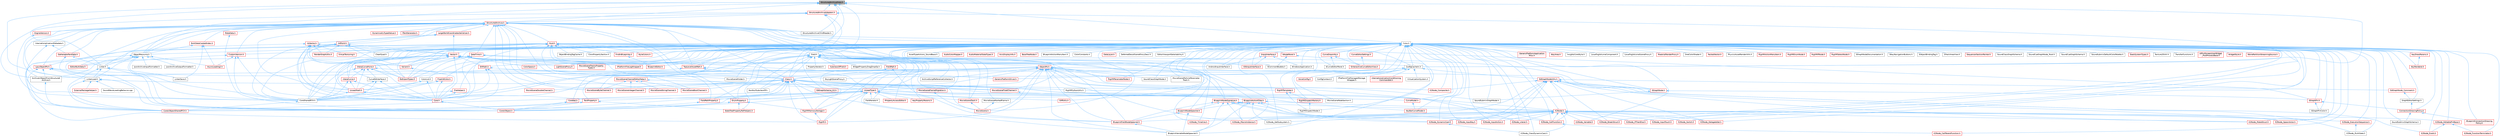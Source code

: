 digraph "StructuredArchiveSlots.h"
{
 // INTERACTIVE_SVG=YES
 // LATEX_PDF_SIZE
  bgcolor="transparent";
  edge [fontname=Helvetica,fontsize=10,labelfontname=Helvetica,labelfontsize=10];
  node [fontname=Helvetica,fontsize=10,shape=box,height=0.2,width=0.4];
  Node1 [id="Node000001",label="StructuredArchiveSlots.h",height=0.2,width=0.4,color="gray40", fillcolor="grey60", style="filled", fontcolor="black",tooltip=" "];
  Node1 -> Node2 [id="edge1_Node000001_Node000002",dir="back",color="steelblue1",style="solid",tooltip=" "];
  Node2 [id="Node000002",label="Color.h",height=0.2,width=0.4,color="grey40", fillcolor="white", style="filled",URL="$dd/dac/Color_8h.html",tooltip=" "];
  Node2 -> Node3 [id="edge2_Node000002_Node000003",dir="back",color="steelblue1",style="solid",tooltip=" "];
  Node3 [id="Node000003",label="AndroidInputInterface.h",height=0.2,width=0.4,color="grey40", fillcolor="white", style="filled",URL="$da/d8e/AndroidInputInterface_8h.html",tooltip=" "];
  Node2 -> Node4 [id="edge3_Node000002_Node000004",dir="back",color="steelblue1",style="solid",tooltip=" "];
  Node4 [id="Node000004",label="AssetTypeActions_SoundBase.h",height=0.2,width=0.4,color="grey40", fillcolor="white", style="filled",URL="$db/d4e/AssetTypeActions__SoundBase_8h.html",tooltip=" "];
  Node2 -> Node5 [id="edge4_Node000002_Node000005",dir="back",color="steelblue1",style="solid",tooltip=" "];
  Node5 [id="Node000005",label="AudioColorMapper.h",height=0.2,width=0.4,color="red", fillcolor="#FFF0F0", style="filled",URL="$df/d1d/AudioColorMapper_8h.html",tooltip=" "];
  Node2 -> Node9 [id="edge5_Node000002_Node000009",dir="back",color="steelblue1",style="solid",tooltip=" "];
  Node9 [id="Node000009",label="AudioMaterialSlateTypes.h",height=0.2,width=0.4,color="red", fillcolor="#FFF0F0", style="filled",URL="$d3/d2d/AudioMaterialSlateTypes_8h.html",tooltip=" "];
  Node2 -> Node23 [id="edge6_Node000002_Node000023",dir="back",color="steelblue1",style="solid",tooltip=" "];
  Node23 [id="Node000023",label="AxisDisplayInfo.h",height=0.2,width=0.4,color="red", fillcolor="#FFF0F0", style="filled",URL="$d4/d98/AxisDisplayInfo_8h.html",tooltip=" "];
  Node2 -> Node30 [id="edge7_Node000002_Node000030",dir="back",color="steelblue1",style="solid",tooltip=" "];
  Node30 [id="Node000030",label="BaseTreeNode.h",height=0.2,width=0.4,color="red", fillcolor="#FFF0F0", style="filled",URL="$da/dbe/BaseTreeNode_8h.html",tooltip=" "];
  Node2 -> Node43 [id="edge8_Node000002_Node000043",dir="back",color="steelblue1",style="solid",tooltip=" "];
  Node43 [id="Node000043",label="BlueprintActionMenuItem.h",height=0.2,width=0.4,color="grey40", fillcolor="white", style="filled",URL="$d8/dca/BlueprintActionMenuItem_8h.html",tooltip=" "];
  Node2 -> Node44 [id="edge9_Node000002_Node000044",dir="back",color="steelblue1",style="solid",tooltip=" "];
  Node44 [id="Node000044",label="BlueprintConnectionDrawing\lPolicy.h",height=0.2,width=0.4,color="red", fillcolor="#FFF0F0", style="filled",URL="$d2/dfc/BlueprintConnectionDrawingPolicy_8h.html",tooltip=" "];
  Node2 -> Node46 [id="edge10_Node000002_Node000046",dir="back",color="steelblue1",style="solid",tooltip=" "];
  Node46 [id="Node000046",label="BlueprintEditor.h",height=0.2,width=0.4,color="red", fillcolor="#FFF0F0", style="filled",URL="$df/d7d/BlueprintEditor_8h.html",tooltip=" "];
  Node2 -> Node59 [id="edge11_Node000002_Node000059",dir="back",color="steelblue1",style="solid",tooltip=" "];
  Node59 [id="Node000059",label="BlueprintNodeSpawner.h",height=0.2,width=0.4,color="red", fillcolor="#FFF0F0", style="filled",URL="$d1/de9/BlueprintNodeSpawner_8h.html",tooltip=" "];
  Node59 -> Node66 [id="edge12_Node000059_Node000066",dir="back",color="steelblue1",style="solid",tooltip=" "];
  Node66 [id="Node000066",label="BlueprintFieldNodeSpawner.h",height=0.2,width=0.4,color="red", fillcolor="#FFF0F0", style="filled",URL="$da/d70/BlueprintFieldNodeSpawner_8h.html",tooltip=" "];
  Node66 -> Node70 [id="edge13_Node000066_Node000070",dir="back",color="steelblue1",style="solid",tooltip=" "];
  Node70 [id="Node000070",label="BlueprintVariableNodeSpawner.h",height=0.2,width=0.4,color="grey40", fillcolor="white", style="filled",URL="$db/dba/BlueprintVariableNodeSpawner_8h.html",tooltip=" "];
  Node59 -> Node70 [id="edge14_Node000059_Node000070",dir="back",color="steelblue1",style="solid",tooltip=" "];
  Node2 -> Node80 [id="edge15_Node000002_Node000080",dir="back",color="steelblue1",style="solid",tooltip=" "];
  Node80 [id="Node000080",label="ClearQuad.h",height=0.2,width=0.4,color="grey40", fillcolor="white", style="filled",URL="$dc/d90/ClearQuad_8h.html",tooltip=" "];
  Node2 -> Node81 [id="edge16_Node000002_Node000081",dir="back",color="steelblue1",style="solid",tooltip=" "];
  Node81 [id="Node000081",label="ColorConstants.h",height=0.2,width=0.4,color="grey40", fillcolor="white", style="filled",URL="$d7/d2d/ColorConstants_8h.html",tooltip=" "];
  Node2 -> Node82 [id="edge17_Node000002_Node000082",dir="back",color="steelblue1",style="solid",tooltip=" "];
  Node82 [id="Node000082",label="ColorList.h",height=0.2,width=0.4,color="grey40", fillcolor="white", style="filled",URL="$db/da1/ColorList_8h.html",tooltip=" "];
  Node82 -> Node83 [id="edge18_Node000082_Node000083",dir="back",color="steelblue1",style="solid",tooltip=" "];
  Node83 [id="Node000083",label="Core.h",height=0.2,width=0.4,color="red", fillcolor="#FFF0F0", style="filled",URL="$d6/dd7/Core_8h.html",tooltip=" "];
  Node83 -> Node84 [id="edge19_Node000083_Node000084",dir="back",color="steelblue1",style="solid",tooltip=" "];
  Node84 [id="Node000084",label="CoreUObject.h",height=0.2,width=0.4,color="red", fillcolor="#FFF0F0", style="filled",URL="$d0/ded/CoreUObject_8h.html",tooltip=" "];
  Node82 -> Node90 [id="edge20_Node000082_Node000090",dir="back",color="steelblue1",style="solid",tooltip=" "];
  Node90 [id="Node000090",label="CoreSharedPCH.h",height=0.2,width=0.4,color="grey40", fillcolor="white", style="filled",URL="$d8/de5/CoreSharedPCH_8h.html",tooltip=" "];
  Node90 -> Node91 [id="edge21_Node000090_Node000091",dir="back",color="steelblue1",style="solid",tooltip=" "];
  Node91 [id="Node000091",label="CoreUObjectSharedPCH.h",height=0.2,width=0.4,color="red", fillcolor="#FFF0F0", style="filled",URL="$de/d2f/CoreUObjectSharedPCH_8h.html",tooltip=" "];
  Node82 -> Node95 [id="edge22_Node000082_Node000095",dir="back",color="steelblue1",style="solid",tooltip=" "];
  Node95 [id="Node000095",label="UnrealMath.h",height=0.2,width=0.4,color="red", fillcolor="#FFF0F0", style="filled",URL="$d8/db2/UnrealMath_8h.html",tooltip=" "];
  Node95 -> Node83 [id="edge23_Node000095_Node000083",dir="back",color="steelblue1",style="solid",tooltip=" "];
  Node95 -> Node90 [id="edge24_Node000095_Node000090",dir="back",color="steelblue1",style="solid",tooltip=" "];
  Node2 -> Node2019 [id="edge25_Node000002_Node002019",dir="back",color="steelblue1",style="solid",tooltip=" "];
  Node2019 [id="Node002019",label="ColorPropertySection.h",height=0.2,width=0.4,color="grey40", fillcolor="white", style="filled",URL="$d9/d2f/ColorPropertySection_8h.html",tooltip=" "];
  Node2 -> Node7379 [id="edge26_Node000002_Node007379",dir="back",color="steelblue1",style="solid",tooltip=" "];
  Node7379 [id="Node007379",label="ColorSpace.h",height=0.2,width=0.4,color="red", fillcolor="#FFF0F0", style="filled",URL="$de/d18/ColorSpace_8h.html",tooltip=" "];
  Node2 -> Node7380 [id="edge27_Node000002_Node007380",dir="back",color="steelblue1",style="solid",tooltip=" "];
  Node7380 [id="Node007380",label="ConfigCacheIni.h",height=0.2,width=0.4,color="grey40", fillcolor="white", style="filled",URL="$dd/d3f/ConfigCacheIni_8h.html",tooltip=" "];
  Node7380 -> Node7381 [id="edge28_Node007380_Node007381",dir="back",color="steelblue1",style="solid",tooltip=" "];
  Node7381 [id="Node007381",label="ConfigContext.h",height=0.2,width=0.4,color="grey40", fillcolor="white", style="filled",URL="$d7/d2e/ConfigContext_8h.html",tooltip=" "];
  Node7380 -> Node83 [id="edge29_Node007380_Node000083",dir="back",color="steelblue1",style="solid",tooltip=" "];
  Node7380 -> Node90 [id="edge30_Node007380_Node000090",dir="back",color="steelblue1",style="solid",tooltip=" "];
  Node7380 -> Node3828 [id="edge31_Node007380_Node003828",dir="back",color="steelblue1",style="solid",tooltip=" "];
  Node3828 [id="Node003828",label="EdGraphNodeUtils.h",height=0.2,width=0.4,color="red", fillcolor="#FFF0F0", style="filled",URL="$de/dc2/EdGraphNodeUtils_8h.html",tooltip=" "];
  Node3828 -> Node3829 [id="edge32_Node003828_Node003829",dir="back",color="steelblue1",style="solid",tooltip=" "];
  Node3829 [id="Node003829",label="EdGraphNode_Comment.h",height=0.2,width=0.4,color="red", fillcolor="#FFF0F0", style="filled",URL="$dd/d88/EdGraphNode__Comment_8h.html",tooltip=" "];
  Node3829 -> Node3830 [id="edge33_Node003829_Node003830",dir="back",color="steelblue1",style="solid",tooltip=" "];
  Node3830 [id="Node003830",label="GraphEditorSettings.h",height=0.2,width=0.4,color="grey40", fillcolor="white", style="filled",URL="$d2/d21/GraphEditorSettings_8h.html",tooltip=" "];
  Node3830 -> Node1365 [id="edge34_Node003830_Node001365",dir="back",color="steelblue1",style="solid",tooltip=" "];
  Node1365 [id="Node001365",label="ConnectionDrawingPolicy.h",height=0.2,width=0.4,color="red", fillcolor="#FFF0F0", style="filled",URL="$d5/dc8/ConnectionDrawingPolicy_8h.html",tooltip=" "];
  Node1365 -> Node44 [id="edge35_Node001365_Node000044",dir="back",color="steelblue1",style="solid",tooltip=" "];
  Node1365 -> Node1367 [id="edge36_Node001365_Node001367",dir="back",color="steelblue1",style="solid",tooltip=" "];
  Node1367 [id="Node001367",label="SoundSubmixGraphSchema.h",height=0.2,width=0.4,color="grey40", fillcolor="white", style="filled",URL="$dc/ddf/SoundSubmixGraphSchema_8h.html",tooltip=" "];
  Node3828 -> Node2419 [id="edge37_Node003828_Node002419",dir="back",color="steelblue1",style="solid",tooltip=" "];
  Node2419 [id="Node002419",label="K2Node_BreakStruct.h",height=0.2,width=0.4,color="red", fillcolor="#FFF0F0", style="filled",URL="$df/d93/K2Node__BreakStruct_8h.html",tooltip=" "];
  Node3828 -> Node2420 [id="edge38_Node003828_Node002420",dir="back",color="steelblue1",style="solid",tooltip=" "];
  Node2420 [id="Node002420",label="K2Node_CallFunction.h",height=0.2,width=0.4,color="red", fillcolor="#FFF0F0", style="filled",URL="$d5/d5f/K2Node__CallFunction_8h.html",tooltip=" "];
  Node2420 -> Node2428 [id="edge39_Node002420_Node002428",dir="back",color="steelblue1",style="solid",tooltip=" "];
  Node2428 [id="Node002428",label="K2Node_CallParentFunction.h",height=0.2,width=0.4,color="red", fillcolor="#FFF0F0", style="filled",URL="$df/d77/K2Node__CallParentFunction_8h.html",tooltip=" "];
  Node3828 -> Node2468 [id="edge40_Node003828_Node002468",dir="back",color="steelblue1",style="solid",tooltip=" "];
  Node2468 [id="Node002468",label="K2Node_Composite.h",height=0.2,width=0.4,color="red", fillcolor="#FFF0F0", style="filled",URL="$d9/d9a/K2Node__Composite_8h.html",tooltip=" "];
  Node3828 -> Node2447 [id="edge41_Node003828_Node002447",dir="back",color="steelblue1",style="solid",tooltip=" "];
  Node2447 [id="Node002447",label="K2Node_DelegateSet.h",height=0.2,width=0.4,color="red", fillcolor="#FFF0F0", style="filled",URL="$d0/d7b/K2Node__DelegateSet_8h.html",tooltip=" "];
  Node3828 -> Node2449 [id="edge42_Node003828_Node002449",dir="back",color="steelblue1",style="solid",tooltip=" "];
  Node2449 [id="Node002449",label="K2Node_DynamicCast.h",height=0.2,width=0.4,color="red", fillcolor="#FFF0F0", style="filled",URL="$dc/d1c/K2Node__DynamicCast_8h.html",tooltip=" "];
  Node2449 -> Node2438 [id="edge43_Node002449_Node002438",dir="back",color="steelblue1",style="solid",tooltip=" "];
  Node2438 [id="Node002438",label="K2Node_ClassDynamicCast.h",height=0.2,width=0.4,color="grey40", fillcolor="white", style="filled",URL="$d1/d23/K2Node__ClassDynamicCast_8h.html",tooltip=" "];
  Node3828 -> Node2453 [id="edge44_Node003828_Node002453",dir="back",color="steelblue1",style="solid",tooltip=" "];
  Node2453 [id="Node002453",label="K2Node_Event.h",height=0.2,width=0.4,color="red", fillcolor="#FFF0F0", style="filled",URL="$dd/d9e/K2Node__Event_8h.html",tooltip=" "];
  Node3828 -> Node2488 [id="edge45_Node003828_Node002488",dir="back",color="steelblue1",style="solid",tooltip=" "];
  Node2488 [id="Node002488",label="K2Node_InputAction.h",height=0.2,width=0.4,color="red", fillcolor="#FFF0F0", style="filled",URL="$d7/d16/K2Node__InputAction_8h.html",tooltip=" "];
  Node3828 -> Node2489 [id="edge46_Node003828_Node002489",dir="back",color="steelblue1",style="solid",tooltip=" "];
  Node2489 [id="Node002489",label="K2Node_InputKey.h",height=0.2,width=0.4,color="red", fillcolor="#FFF0F0", style="filled",URL="$d2/dd5/K2Node__InputKey_8h.html",tooltip=" "];
  Node3828 -> Node2470 [id="edge47_Node003828_Node002470",dir="back",color="steelblue1",style="solid",tooltip=" "];
  Node2470 [id="Node002470",label="K2Node_MacroInstance.h",height=0.2,width=0.4,color="red", fillcolor="#FFF0F0", style="filled",URL="$d1/d45/K2Node__MacroInstance_8h.html",tooltip=" "];
  Node3828 -> Node2498 [id="edge48_Node003828_Node002498",dir="back",color="steelblue1",style="solid",tooltip=" "];
  Node2498 [id="Node002498",label="K2Node_MakeStruct.h",height=0.2,width=0.4,color="red", fillcolor="#FFF0F0", style="filled",URL="$de/de5/K2Node__MakeStruct_8h.html",tooltip=" "];
  Node3828 -> Node2507 [id="edge49_Node003828_Node002507",dir="back",color="steelblue1",style="solid",tooltip=" "];
  Node2507 [id="Node002507",label="K2Node_SpawnActor.h",height=0.2,width=0.4,color="red", fillcolor="#FFF0F0", style="filled",URL="$df/dd1/K2Node__SpawnActor_8h.html",tooltip=" "];
  Node3828 -> Node1346 [id="edge50_Node003828_Node001346",dir="back",color="steelblue1",style="solid",tooltip=" "];
  Node1346 [id="Node001346",label="SGraphNode.h",height=0.2,width=0.4,color="red", fillcolor="#FFF0F0", style="filled",URL="$d2/d30/SGraphNode_8h.html",tooltip=" "];
  Node1346 -> Node1364 [id="edge51_Node001346_Node001364",dir="back",color="steelblue1",style="solid",tooltip=" "];
  Node1364 [id="Node001364",label="SGraphPin.h",height=0.2,width=0.4,color="red", fillcolor="#FFF0F0", style="filled",URL="$d1/dd1/SGraphPin_8h.html",tooltip=" "];
  Node1364 -> Node1365 [id="edge52_Node001364_Node001365",dir="back",color="steelblue1",style="solid",tooltip=" "];
  Node1364 -> Node1371 [id="edge53_Node001364_Node001371",dir="back",color="steelblue1",style="solid",tooltip=" "];
  Node1371 [id="Node001371",label="SGraphPinColor.h",height=0.2,width=0.4,color="grey40", fillcolor="white", style="filled",URL="$dd/d8d/SGraphPinColor_8h.html",tooltip=" "];
  Node1346 -> Node570 [id="edge54_Node001346_Node000570",dir="back",color="steelblue1",style="solid",tooltip=" "];
  Node570 [id="Node000570",label="SoundSubmixGraphNode.h",height=0.2,width=0.4,color="grey40", fillcolor="white", style="filled",URL="$d5/d09/SoundSubmixGraphNode_8h.html",tooltip=" "];
  Node7380 -> Node7382 [id="edge55_Node007380_Node007382",dir="back",color="steelblue1",style="solid",tooltip=" "];
  Node7382 [id="Node007382",label="GenericPlatformDriver.h",height=0.2,width=0.4,color="red", fillcolor="#FFF0F0", style="filled",URL="$d6/d35/GenericPlatformDriver_8h.html",tooltip=" "];
  Node7380 -> Node6406 [id="edge56_Node007380_Node006406",dir="back",color="steelblue1",style="solid",tooltip=" "];
  Node6406 [id="Node006406",label="IPlatformFileManagedStorage\lWrapper.h",height=0.2,width=0.4,color="grey40", fillcolor="white", style="filled",URL="$db/d2e/IPlatformFileManagedStorageWrapper_8h.html",tooltip=" "];
  Node7380 -> Node3587 [id="edge57_Node007380_Node003587",dir="back",color="steelblue1",style="solid",tooltip=" "];
  Node3587 [id="Node003587",label="InternationalizationConditioning\lCommandlet.h",height=0.2,width=0.4,color="red", fillcolor="#FFF0F0", style="filled",URL="$de/d28/InternationalizationConditioningCommandlet_8h.html",tooltip=" "];
  Node7380 -> Node7383 [id="edge58_Node007380_Node007383",dir="back",color="steelblue1",style="solid",tooltip=" "];
  Node7383 [id="Node007383",label="VirtualizationSystem.h",height=0.2,width=0.4,color="grey40", fillcolor="white", style="filled",URL="$d1/dc4/VirtualizationSystem_8h.html",tooltip=" "];
  Node7380 -> Node2117 [id="edge59_Node007380_Node002117",dir="back",color="steelblue1",style="solid",tooltip=" "];
  Node2117 [id="Node002117",label="VoiceConfig.h",height=0.2,width=0.4,color="red", fillcolor="#FFF0F0", style="filled",URL="$d4/dbb/VoiceConfig_8h.html",tooltip=" "];
  Node2 -> Node1365 [id="edge60_Node000002_Node001365",dir="back",color="steelblue1",style="solid",tooltip=" "];
  Node2 -> Node83 [id="edge61_Node000002_Node000083",dir="back",color="steelblue1",style="solid",tooltip=" "];
  Node2 -> Node90 [id="edge62_Node000002_Node000090",dir="back",color="steelblue1",style="solid",tooltip=" "];
  Node2 -> Node5850 [id="edge63_Node000002_Node005850",dir="back",color="steelblue1",style="solid",tooltip=" "];
  Node5850 [id="Node005850",label="CurveDrawInfo.h",height=0.2,width=0.4,color="red", fillcolor="#FFF0F0", style="filled",URL="$df/d5d/CurveDrawInfo_8h.html",tooltip=" "];
  Node5850 -> Node1761 [id="edge64_Node005850_Node001761",dir="back",color="steelblue1",style="solid",tooltip=" "];
  Node1761 [id="Node001761",label="SCurveEditorPanel.h",height=0.2,width=0.4,color="grey40", fillcolor="white", style="filled",URL="$db/d60/SCurveEditorPanel_8h.html",tooltip=" "];
  Node5850 -> Node1277 [id="edge65_Node005850_Node001277",dir="back",color="steelblue1",style="solid",tooltip=" "];
  Node1277 [id="Node001277",label="SInteractiveCurveEditorView.h",height=0.2,width=0.4,color="red", fillcolor="#FFF0F0", style="filled",URL="$d2/dd9/SInteractiveCurveEditorView_8h.html",tooltip=" "];
  Node2 -> Node7384 [id="edge66_Node000002_Node007384",dir="back",color="steelblue1",style="solid",tooltip=" "];
  Node7384 [id="Node007384",label="CurveEdInterface.h",height=0.2,width=0.4,color="grey40", fillcolor="white", style="filled",URL="$d9/dc3/CurveEdInterface_8h.html",tooltip=" "];
  Node7384 -> Node83 [id="edge67_Node007384_Node000083",dir="back",color="steelblue1",style="solid",tooltip=" "];
  Node7384 -> Node90 [id="edge68_Node007384_Node000090",dir="back",color="steelblue1",style="solid",tooltip=" "];
  Node7384 -> Node95 [id="edge69_Node007384_Node000095",dir="back",color="steelblue1",style="solid",tooltip=" "];
  Node2 -> Node3879 [id="edge70_Node000002_Node003879",dir="back",color="steelblue1",style="solid",tooltip=" "];
  Node3879 [id="Node003879",label="CurveEditorSettings.h",height=0.2,width=0.4,color="red", fillcolor="#FFF0F0", style="filled",URL="$d2/d54/CurveEditorSettings_8h.html",tooltip=" "];
  Node3879 -> Node1277 [id="edge71_Node003879_Node001277",dir="back",color="steelblue1",style="solid",tooltip=" "];
  Node2 -> Node5232 [id="edge72_Node000002_Node005232",dir="back",color="steelblue1",style="solid",tooltip=" "];
  Node5232 [id="Node005232",label="CurveModel.h",height=0.2,width=0.4,color="red", fillcolor="#FFF0F0", style="filled",URL="$de/d1c/CurveModel_8h.html",tooltip=" "];
  Node5232 -> Node5234 [id="edge73_Node005232_Node005234",dir="back",color="steelblue1",style="solid",tooltip=" "];
  Node5234 [id="Node005234",label="KeyBarCurveModel.h",height=0.2,width=0.4,color="red", fillcolor="#FFF0F0", style="filled",URL="$d7/da1/KeyBarCurveModel_8h.html",tooltip=" "];
  Node2 -> Node574 [id="edge74_Node000002_Node000574",dir="back",color="steelblue1",style="solid",tooltip=" "];
  Node574 [id="Node000574",label="DataLayer.h",height=0.2,width=0.4,color="red", fillcolor="#FFF0F0", style="filled",URL="$df/d30/DataLayer_8h.html",tooltip=" "];
  Node2 -> Node7385 [id="edge75_Node000002_Node007385",dir="back",color="steelblue1",style="solid",tooltip=" "];
  Node7385 [id="Node007385",label="DeferredDecalSceneProxyDesc.h",height=0.2,width=0.4,color="grey40", fillcolor="white", style="filled",URL="$d1/db1/DeferredDecalSceneProxyDesc_8h.html",tooltip=" "];
  Node2 -> Node1521 [id="edge76_Node000002_Node001521",dir="back",color="steelblue1",style="solid",tooltip=" "];
  Node1521 [id="Node001521",label="DiffUtils.h",height=0.2,width=0.4,color="red", fillcolor="#FFF0F0", style="filled",URL="$d4/d91/DiffUtils_8h.html",tooltip=" "];
  Node2 -> Node3829 [id="edge77_Node000002_Node003829",dir="back",color="steelblue1",style="solid",tooltip=" "];
  Node2 -> Node2876 [id="edge78_Node000002_Node002876",dir="back",color="steelblue1",style="solid",tooltip=" "];
  Node2876 [id="Node002876",label="EdGraphSchema_K2.h",height=0.2,width=0.4,color="red", fillcolor="#FFF0F0", style="filled",URL="$d0/dcf/EdGraphSchema__K2_8h.html",tooltip=" "];
  Node2 -> Node2906 [id="edge79_Node000002_Node002906",dir="back",color="steelblue1",style="solid",tooltip=" "];
  Node2906 [id="Node002906",label="EditorViewportSelectability.h",height=0.2,width=0.4,color="grey40", fillcolor="white", style="filled",URL="$d0/da6/EditorViewportSelectability_8h.html",tooltip=" "];
  Node2 -> Node7386 [id="edge80_Node000002_Node007386",dir="back",color="steelblue1",style="solid",tooltip=" "];
  Node7386 [id="Node007386",label="FileHelper.h",height=0.2,width=0.4,color="red", fillcolor="#FFF0F0", style="filled",URL="$d8/dfe/FileHelper_8h.html",tooltip=" "];
  Node7386 -> Node83 [id="edge81_Node007386_Node000083",dir="back",color="steelblue1",style="solid",tooltip=" "];
  Node7386 -> Node90 [id="edge82_Node007386_Node000090",dir="back",color="steelblue1",style="solid",tooltip=" "];
  Node2 -> Node1434 [id="edge83_Node000002_Node001434",dir="back",color="steelblue1",style="solid",tooltip=" "];
  Node1434 [id="Node001434",label="FindInBlueprints.h",height=0.2,width=0.4,color="red", fillcolor="#FFF0F0", style="filled",URL="$d0/d27/FindInBlueprints_8h.html",tooltip=" "];
  Node1434 -> Node46 [id="edge84_Node001434_Node000046",dir="back",color="steelblue1",style="solid",tooltip=" "];
  Node2 -> Node7387 [id="edge85_Node000002_Node007387",dir="back",color="steelblue1",style="solid",tooltip=" "];
  Node7387 [id="Node007387",label="Float16Color.h",height=0.2,width=0.4,color="red", fillcolor="#FFF0F0", style="filled",URL="$de/d3a/Float16Color_8h.html",tooltip=" "];
  Node7387 -> Node83 [id="edge86_Node007387_Node000083",dir="back",color="steelblue1",style="solid",tooltip=" "];
  Node7387 -> Node90 [id="edge87_Node007387_Node000090",dir="back",color="steelblue1",style="solid",tooltip=" "];
  Node7387 -> Node95 [id="edge88_Node007387_Node000095",dir="back",color="steelblue1",style="solid",tooltip=" "];
  Node2 -> Node7388 [id="edge89_Node000002_Node007388",dir="back",color="steelblue1",style="solid",tooltip=" "];
  Node7388 [id="Node007388",label="GenericPlatformApplication\lMisc.h",height=0.2,width=0.4,color="red", fillcolor="#FFF0F0", style="filled",URL="$d9/d09/GenericPlatformApplicationMisc_8h.html",tooltip=" "];
  Node2 -> Node3830 [id="edge90_Node000002_Node003830",dir="back",color="steelblue1",style="solid",tooltip=" "];
  Node2 -> Node7395 [id="edge91_Node000002_Node007395",dir="back",color="steelblue1",style="solid",tooltip=" "];
  Node7395 [id="Node007395",label="IInputInterface.h",height=0.2,width=0.4,color="red", fillcolor="#FFF0F0", style="filled",URL="$de/ddf/IInputInterface_8h.html",tooltip=" "];
  Node7395 -> Node3 [id="edge92_Node007395_Node000003",dir="back",color="steelblue1",style="solid",tooltip=" "];
  Node7395 -> Node6506 [id="edge93_Node007395_Node006506",dir="back",color="steelblue1",style="solid",tooltip=" "];
  Node6506 [id="Node006506",label="IOSInputInterface.h",height=0.2,width=0.4,color="red", fillcolor="#FFF0F0", style="filled",URL="$dd/dd3/IOSInputInterface_8h.html",tooltip=" "];
  Node7395 -> Node7398 [id="edge94_Node007395_Node007398",dir="back",color="steelblue1",style="solid",tooltip=" "];
  Node7398 [id="Node007398",label="WindowsApplication.h",height=0.2,width=0.4,color="grey40", fillcolor="white", style="filled",URL="$d8/d4c/WindowsApplication_8h.html",tooltip=" "];
  Node2 -> Node5543 [id="edge95_Node000002_Node005543",dir="back",color="steelblue1",style="solid",tooltip=" "];
  Node5543 [id="Node005543",label="IKeyArea.h",height=0.2,width=0.4,color="red", fillcolor="#FFF0F0", style="filled",URL="$dc/db5/IKeyArea_8h.html",tooltip=" "];
  Node2 -> Node6506 [id="edge96_Node000002_Node006506",dir="back",color="steelblue1",style="solid",tooltip=" "];
  Node2 -> Node7399 [id="edge97_Node000002_Node007399",dir="back",color="steelblue1",style="solid",tooltip=" "];
  Node7399 [id="Node007399",label="IPlatformFileLogWrapper.h",height=0.2,width=0.4,color="red", fillcolor="#FFF0F0", style="filled",URL="$d4/d5f/IPlatformFileLogWrapper_8h.html",tooltip=" "];
  Node2 -> Node3678 [id="edge98_Node000002_Node003678",dir="back",color="steelblue1",style="solid",tooltip=" "];
  Node3678 [id="Node003678",label="InsightsCoreStyle.h",height=0.2,width=0.4,color="grey40", fillcolor="white", style="filled",URL="$d8/d0f/InsightsCoreStyle_8h.html",tooltip=" "];
  Node2 -> Node7401 [id="edge99_Node000002_Node007401",dir="back",color="steelblue1",style="solid",tooltip=" "];
  Node7401 [id="Node007401",label="InterpCurve.h",height=0.2,width=0.4,color="red", fillcolor="#FFF0F0", style="filled",URL="$d2/d1c/InterpCurve_8h.html",tooltip=" "];
  Node7401 -> Node83 [id="edge100_Node007401_Node000083",dir="back",color="steelblue1",style="solid",tooltip=" "];
  Node7401 -> Node90 [id="edge101_Node007401_Node000090",dir="back",color="steelblue1",style="solid",tooltip=" "];
  Node7401 -> Node95 [id="edge102_Node007401_Node000095",dir="back",color="steelblue1",style="solid",tooltip=" "];
  Node2 -> Node7402 [id="edge103_Node000002_Node007402",dir="back",color="steelblue1",style="solid",tooltip=" "];
  Node7402 [id="Node007402",label="InterpCurvePoint.h",height=0.2,width=0.4,color="red", fillcolor="#FFF0F0", style="filled",URL="$d7/db8/InterpCurvePoint_8h.html",tooltip=" "];
  Node7402 -> Node5113 [id="edge104_Node007402_Node005113",dir="back",color="steelblue1",style="solid",tooltip=" "];
  Node5113 [id="Node005113",label="Class.h",height=0.2,width=0.4,color="red", fillcolor="#FFF0F0", style="filled",URL="$d4/d05/Class_8h.html",tooltip=" "];
  Node5113 -> Node2552 [id="edge105_Node005113_Node002552",dir="back",color="steelblue1",style="solid",tooltip=" "];
  Node2552 [id="Node002552",label="BlueprintActionFilter.h",height=0.2,width=0.4,color="red", fillcolor="#FFF0F0", style="filled",URL="$d5/d2a/BlueprintActionFilter_8h.html",tooltip=" "];
  Node2552 -> Node59 [id="edge106_Node002552_Node000059",dir="back",color="steelblue1",style="solid",tooltip=" "];
  Node2552 -> Node70 [id="edge107_Node002552_Node000070",dir="back",color="steelblue1",style="solid",tooltip=" "];
  Node2552 -> Node2407 [id="edge108_Node002552_Node002407",dir="back",color="steelblue1",style="solid",tooltip=" "];
  Node2407 [id="Node002407",label="K2Node.h",height=0.2,width=0.4,color="red", fillcolor="#FFF0F0", style="filled",URL="$d5/d94/K2Node_8h.html",tooltip=" "];
  Node2407 -> Node66 [id="edge109_Node002407_Node000066",dir="back",color="steelblue1",style="solid",tooltip=" "];
  Node2407 -> Node2419 [id="edge110_Node002407_Node002419",dir="back",color="steelblue1",style="solid",tooltip=" "];
  Node2407 -> Node2420 [id="edge111_Node002407_Node002420",dir="back",color="steelblue1",style="solid",tooltip=" "];
  Node2407 -> Node2438 [id="edge112_Node002407_Node002438",dir="back",color="steelblue1",style="solid",tooltip=" "];
  Node2407 -> Node2447 [id="edge113_Node002407_Node002447",dir="back",color="steelblue1",style="solid",tooltip=" "];
  Node2407 -> Node2449 [id="edge114_Node002407_Node002449",dir="back",color="steelblue1",style="solid",tooltip=" "];
  Node2407 -> Node2451 [id="edge115_Node002407_Node002451",dir="back",color="steelblue1",style="solid",tooltip=" "];
  Node2451 [id="Node002451",label="K2Node_EditablePinBase.h",height=0.2,width=0.4,color="red", fillcolor="#FFF0F0", style="filled",URL="$dd/d63/K2Node__EditablePinBase_8h.html",tooltip=" "];
  Node2451 -> Node2453 [id="edge116_Node002451_Node002453",dir="back",color="steelblue1",style="solid",tooltip=" "];
  Node2451 -> Node2465 [id="edge117_Node002451_Node002465",dir="back",color="steelblue1",style="solid",tooltip=" "];
  Node2465 [id="Node002465",label="K2Node_FunctionTerminator.h",height=0.2,width=0.4,color="red", fillcolor="#FFF0F0", style="filled",URL="$df/d4a/K2Node__FunctionTerminator_8h.html",tooltip=" "];
  Node2407 -> Node2474 [id="edge118_Node002407_Node002474",dir="back",color="steelblue1",style="solid",tooltip=" "];
  Node2474 [id="Node002474",label="K2Node_ExecutionSequence.h",height=0.2,width=0.4,color="red", fillcolor="#FFF0F0", style="filled",URL="$da/d97/K2Node__ExecutionSequence_8h.html",tooltip=" "];
  Node2474 -> Node2475 [id="edge119_Node002474_Node002475",dir="back",color="steelblue1",style="solid",tooltip=" "];
  Node2475 [id="Node002475",label="K2Node_MultiGate.h",height=0.2,width=0.4,color="grey40", fillcolor="white", style="filled",URL="$d6/da1/K2Node__MultiGate_8h.html",tooltip=" "];
  Node2407 -> Node2486 [id="edge120_Node002407_Node002486",dir="back",color="steelblue1",style="solid",tooltip=" "];
  Node2486 [id="Node002486",label="K2Node_GetSubsystem.h",height=0.2,width=0.4,color="grey40", fillcolor="white", style="filled",URL="$d6/d44/K2Node__GetSubsystem_8h.html",tooltip=" "];
  Node2407 -> Node2487 [id="edge121_Node002407_Node002487",dir="back",color="steelblue1",style="solid",tooltip=" "];
  Node2487 [id="Node002487",label="K2Node_IfThenElse.h",height=0.2,width=0.4,color="red", fillcolor="#FFF0F0", style="filled",URL="$d7/d43/K2Node__IfThenElse_8h.html",tooltip=" "];
  Node2407 -> Node2488 [id="edge122_Node002407_Node002488",dir="back",color="steelblue1",style="solid",tooltip=" "];
  Node2407 -> Node2489 [id="edge123_Node002407_Node002489",dir="back",color="steelblue1",style="solid",tooltip=" "];
  Node2407 -> Node2490 [id="edge124_Node002407_Node002490",dir="back",color="steelblue1",style="solid",tooltip=" "];
  Node2490 [id="Node002490",label="K2Node_InputTouch.h",height=0.2,width=0.4,color="red", fillcolor="#FFF0F0", style="filled",URL="$d4/d0f/K2Node__InputTouch_8h.html",tooltip=" "];
  Node2407 -> Node2492 [id="edge125_Node002407_Node002492",dir="back",color="steelblue1",style="solid",tooltip=" "];
  Node2492 [id="Node002492",label="K2Node_Literal.h",height=0.2,width=0.4,color="red", fillcolor="#FFF0F0", style="filled",URL="$da/d6c/K2Node__Literal_8h.html",tooltip=" "];
  Node2407 -> Node2470 [id="edge126_Node002407_Node002470",dir="back",color="steelblue1",style="solid",tooltip=" "];
  Node2407 -> Node2498 [id="edge127_Node002407_Node002498",dir="back",color="steelblue1",style="solid",tooltip=" "];
  Node2407 -> Node2507 [id="edge128_Node002407_Node002507",dir="back",color="steelblue1",style="solid",tooltip=" "];
  Node2407 -> Node2511 [id="edge129_Node002407_Node002511",dir="back",color="steelblue1",style="solid",tooltip=" "];
  Node2511 [id="Node002511",label="K2Node_Switch.h",height=0.2,width=0.4,color="red", fillcolor="#FFF0F0", style="filled",URL="$dc/d1a/K2Node__Switch_8h.html",tooltip=" "];
  Node2407 -> Node2518 [id="edge130_Node002407_Node002518",dir="back",color="steelblue1",style="solid",tooltip=" "];
  Node2518 [id="Node002518",label="K2Node_Timeline.h",height=0.2,width=0.4,color="red", fillcolor="#FFF0F0", style="filled",URL="$dd/dd4/K2Node__Timeline_8h.html",tooltip=" "];
  Node2407 -> Node2521 [id="edge131_Node002407_Node002521",dir="back",color="steelblue1",style="solid",tooltip=" "];
  Node2521 [id="Node002521",label="K2Node_Variable.h",height=0.2,width=0.4,color="red", fillcolor="#FFF0F0", style="filled",URL="$d7/dbe/K2Node__Variable_8h.html",tooltip=" "];
  Node2552 -> Node2420 [id="edge132_Node002552_Node002420",dir="back",color="steelblue1",style="solid",tooltip=" "];
  Node2552 -> Node2449 [id="edge133_Node002552_Node002449",dir="back",color="steelblue1",style="solid",tooltip=" "];
  Node2552 -> Node2486 [id="edge134_Node002552_Node002486",dir="back",color="steelblue1",style="solid",tooltip=" "];
  Node2552 -> Node2470 [id="edge135_Node002552_Node002470",dir="back",color="steelblue1",style="solid",tooltip=" "];
  Node5113 -> Node66 [id="edge136_Node005113_Node000066",dir="back",color="steelblue1",style="solid",tooltip=" "];
  Node5113 -> Node4879 [id="edge137_Node005113_Node004879",dir="back",color="steelblue1",style="solid",tooltip=" "];
  Node4879 [id="Node004879",label="CoreNet.h",height=0.2,width=0.4,color="red", fillcolor="#FFF0F0", style="filled",URL="$da/d1a/CoreNet_8h.html",tooltip=" "];
  Node4879 -> Node84 [id="edge138_Node004879_Node000084",dir="back",color="steelblue1",style="solid",tooltip=" "];
  Node4879 -> Node91 [id="edge139_Node004879_Node000091",dir="back",color="steelblue1",style="solid",tooltip=" "];
  Node5113 -> Node84 [id="edge140_Node005113_Node000084",dir="back",color="steelblue1",style="solid",tooltip=" "];
  Node5113 -> Node91 [id="edge141_Node005113_Node000091",dir="back",color="steelblue1",style="solid",tooltip=" "];
  Node5113 -> Node2876 [id="edge142_Node005113_Node002876",dir="back",color="steelblue1",style="solid",tooltip=" "];
  Node5113 -> Node2420 [id="edge143_Node005113_Node002420",dir="back",color="steelblue1",style="solid",tooltip=" "];
  Node5113 -> Node5548 [id="edge144_Node005113_Node005548",dir="back",color="steelblue1",style="solid",tooltip=" "];
  Node5548 [id="Node005548",label="MovieSceneBoolChannel.h",height=0.2,width=0.4,color="red", fillcolor="#FFF0F0", style="filled",URL="$d9/d66/MovieSceneBoolChannel_8h.html",tooltip=" "];
  Node5113 -> Node5551 [id="edge145_Node005113_Node005551",dir="back",color="steelblue1",style="solid",tooltip=" "];
  Node5551 [id="Node005551",label="MovieSceneByteChannel.h",height=0.2,width=0.4,color="red", fillcolor="#FFF0F0", style="filled",URL="$d2/dda/MovieSceneByteChannel_8h.html",tooltip=" "];
  Node5113 -> Node5559 [id="edge146_Node005113_Node005559",dir="back",color="steelblue1",style="solid",tooltip=" "];
  Node5559 [id="Node005559",label="MovieSceneDoubleChannel.h",height=0.2,width=0.4,color="red", fillcolor="#FFF0F0", style="filled",URL="$d3/d7d/MovieSceneDoubleChannel_8h.html",tooltip=" "];
  Node5113 -> Node5564 [id="edge147_Node005113_Node005564",dir="back",color="steelblue1",style="solid",tooltip=" "];
  Node5564 [id="Node005564",label="MovieSceneFloatChannel.h",height=0.2,width=0.4,color="red", fillcolor="#FFF0F0", style="filled",URL="$d9/d9e/MovieSceneFloatChannel_8h.html",tooltip=" "];
  Node5564 -> Node4802 [id="edge148_Node005564_Node004802",dir="back",color="steelblue1",style="solid",tooltip=" "];
  Node4802 [id="Node004802",label="MovieSceneFadeSection.h",height=0.2,width=0.4,color="grey40", fillcolor="white", style="filled",URL="$d8/db8/MovieSceneFadeSection_8h.html",tooltip=" "];
  Node5113 -> Node5888 [id="edge149_Node005113_Node005888",dir="back",color="steelblue1",style="solid",tooltip=" "];
  Node5888 [id="Node005888",label="MovieSceneFrameMigration.h",height=0.2,width=0.4,color="red", fillcolor="#FFF0F0", style="filled",URL="$dd/dba/MovieSceneFrameMigration_8h.html",tooltip=" "];
  Node5888 -> Node2681 [id="edge150_Node005888_Node002681",dir="back",color="steelblue1",style="solid",tooltip=" "];
  Node2681 [id="Node002681",label="MovieScene.h",height=0.2,width=0.4,color="red", fillcolor="#FFF0F0", style="filled",URL="$df/da9/MovieScene_8h.html",tooltip=" "];
  Node5113 -> Node5566 [id="edge151_Node005113_Node005566",dir="back",color="steelblue1",style="solid",tooltip=" "];
  Node5566 [id="Node005566",label="MovieSceneIntegerChannel.h",height=0.2,width=0.4,color="red", fillcolor="#FFF0F0", style="filled",URL="$de/d6a/MovieSceneIntegerChannel_8h.html",tooltip=" "];
  Node5113 -> Node5570 [id="edge152_Node005113_Node005570",dir="back",color="steelblue1",style="solid",tooltip=" "];
  Node5570 [id="Node005570",label="MovieSceneStringChannel.h",height=0.2,width=0.4,color="red", fillcolor="#FFF0F0", style="filled",URL="$d3/de2/MovieSceneStringChannel_8h.html",tooltip=" "];
  Node5113 -> Node5932 [id="edge153_Node005113_Node005932",dir="back",color="steelblue1",style="solid",tooltip=" "];
  Node5932 [id="Node005932",label="NonNullSubclassOf.h",height=0.2,width=0.4,color="grey40", fillcolor="white", style="filled",URL="$d1/d47/NonNullSubclassOf_8h.html",tooltip=" "];
  Node5113 -> Node2760 [id="edge154_Node005113_Node002760",dir="back",color="steelblue1",style="solid",tooltip=" "];
  Node2760 [id="Node002760",label="RigVM.h",height=0.2,width=0.4,color="red", fillcolor="#FFF0F0", style="filled",URL="$d0/d5e/RigVM_8h.html",tooltip=" "];
  Node5113 -> Node2803 [id="edge155_Node005113_Node002803",dir="back",color="steelblue1",style="solid",tooltip=" "];
  Node2803 [id="Node002803",label="RigVMDispatchFactory.h",height=0.2,width=0.4,color="red", fillcolor="#FFF0F0", style="filled",URL="$de/d6b/RigVMDispatchFactory_8h.html",tooltip=" "];
  Node2803 -> Node2791 [id="edge156_Node002803_Node002791",dir="back",color="steelblue1",style="solid",tooltip=" "];
  Node2791 [id="Node002791",label="RigVMDispatchNode.h",height=0.2,width=0.4,color="grey40", fillcolor="white", style="filled",URL="$dc/d91/RigVMDispatchNode_8h.html",tooltip=" "];
  Node5113 -> Node4484 [id="edge157_Node005113_Node004484",dir="back",color="steelblue1",style="solid",tooltip=" "];
  Node4484 [id="Node004484",label="RigVMMemoryStorage.h",height=0.2,width=0.4,color="red", fillcolor="#FFF0F0", style="filled",URL="$d1/dd5/RigVMMemoryStorage_8h.html",tooltip=" "];
  Node4484 -> Node2760 [id="edge158_Node004484_Node002760",dir="back",color="steelblue1",style="solid",tooltip=" "];
  Node5113 -> Node5943 [id="edge159_Node005113_Node005943",dir="back",color="steelblue1",style="solid",tooltip=" "];
  Node5943 [id="Node005943",label="RigVMPythonUtils.h",height=0.2,width=0.4,color="grey40", fillcolor="white", style="filled",URL="$d8/d57/RigVMPythonUtils_8h.html",tooltip=" "];
  Node5113 -> Node2869 [id="edge160_Node005113_Node002869",dir="back",color="steelblue1",style="solid",tooltip=" "];
  Node2869 [id="Node002869",label="RigVMTemplate.h",height=0.2,width=0.4,color="red", fillcolor="#FFF0F0", style="filled",URL="$d8/dbc/RigVMTemplate_8h.html",tooltip=" "];
  Node2869 -> Node2803 [id="edge161_Node002869_Node002803",dir="back",color="steelblue1",style="solid",tooltip=" "];
  Node2869 -> Node2791 [id="edge162_Node002869_Node002791",dir="back",color="steelblue1",style="solid",tooltip=" "];
  Node5113 -> Node5231 [id="edge163_Node005113_Node005231",dir="back",color="steelblue1",style="solid",tooltip=" "];
  Node5231 [id="Node005231",label="UnrealType.h",height=0.2,width=0.4,color="red", fillcolor="#FFF0F0", style="filled",URL="$d6/d2f/UnrealType_8h.html",tooltip=" "];
  Node5231 -> Node2552 [id="edge164_Node005231_Node002552",dir="back",color="steelblue1",style="solid",tooltip=" "];
  Node5231 -> Node70 [id="edge165_Node005231_Node000070",dir="back",color="steelblue1",style="solid",tooltip=" "];
  Node5231 -> Node84 [id="edge166_Node005231_Node000084",dir="back",color="steelblue1",style="solid",tooltip=" "];
  Node5231 -> Node91 [id="edge167_Node005231_Node000091",dir="back",color="steelblue1",style="solid",tooltip=" "];
  Node5231 -> Node5232 [id="edge168_Node005231_Node005232",dir="back",color="steelblue1",style="solid",tooltip=" "];
  Node5231 -> Node1521 [id="edge169_Node005231_Node001521",dir="back",color="steelblue1",style="solid",tooltip=" "];
  Node5231 -> Node5237 [id="edge170_Node005231_Node005237",dir="back",color="steelblue1",style="solid",tooltip=" "];
  Node5237 [id="Node005237",label="EnumProperty.h",height=0.2,width=0.4,color="red", fillcolor="#FFF0F0", style="filled",URL="$de/d91/EnumProperty_8h.html",tooltip=" "];
  Node5237 -> Node84 [id="edge171_Node005237_Node000084",dir="back",color="steelblue1",style="solid",tooltip=" "];
  Node5237 -> Node4484 [id="edge172_Node005237_Node004484",dir="back",color="steelblue1",style="solid",tooltip=" "];
  Node5237 -> Node5255 [id="edge173_Node005237_Node005255",dir="back",color="steelblue1",style="solid",tooltip=" "];
  Node5255 [id="Node005255",label="StateTreePropertyRefHelpers.h",height=0.2,width=0.4,color="red", fillcolor="#FFF0F0", style="filled",URL="$dd/da7/StateTreePropertyRefHelpers_8h.html",tooltip=" "];
  Node5231 -> Node4697 [id="edge174_Node005231_Node004697",dir="back",color="steelblue1",style="solid",tooltip=" "];
  Node4697 [id="Node004697",label="FieldIterator.h",height=0.2,width=0.4,color="grey40", fillcolor="white", style="filled",URL="$db/daa/FieldIterator_8h.html",tooltip=" "];
  Node5231 -> Node5257 [id="edge175_Node005231_Node005257",dir="back",color="steelblue1",style="solid",tooltip=" "];
  Node5257 [id="Node005257",label="FieldPathProperty.h",height=0.2,width=0.4,color="red", fillcolor="#FFF0F0", style="filled",URL="$d9/d38/FieldPathProperty_8h.html",tooltip=" "];
  Node5257 -> Node84 [id="edge176_Node005257_Node000084",dir="back",color="steelblue1",style="solid",tooltip=" "];
  Node5231 -> Node3836 [id="edge177_Node005231_Node003836",dir="back",color="steelblue1",style="solid",tooltip=" "];
  Node3836 [id="Node003836",label="IPropertyAccessEditor.h",height=0.2,width=0.4,color="red", fillcolor="#FFF0F0", style="filled",URL="$de/d40/IPropertyAccessEditor_8h.html",tooltip=" "];
  Node5231 -> Node5234 [id="edge178_Node005231_Node005234",dir="back",color="steelblue1",style="solid",tooltip=" "];
  Node5231 -> Node5263 [id="edge179_Node005231_Node005263",dir="back",color="steelblue1",style="solid",tooltip=" "];
  Node5263 [id="Node005263",label="KeyPropertyParams.h",height=0.2,width=0.4,color="red", fillcolor="#FFF0F0", style="filled",URL="$d8/d86/KeyPropertyParams_8h.html",tooltip=" "];
  Node5231 -> Node5573 [id="edge180_Node005231_Node005573",dir="back",color="steelblue1",style="solid",tooltip=" "];
  Node5573 [id="Node005573",label="MovieSceneTrack.h",height=0.2,width=0.4,color="red", fillcolor="#FFF0F0", style="filled",URL="$d6/db2/MovieSceneTrack_8h.html",tooltip=" "];
  Node5573 -> Node2681 [id="edge181_Node005573_Node002681",dir="back",color="steelblue1",style="solid",tooltip=" "];
  Node5231 -> Node2760 [id="edge182_Node005231_Node002760",dir="back",color="steelblue1",style="solid",tooltip=" "];
  Node5231 -> Node4484 [id="edge183_Node005231_Node004484",dir="back",color="steelblue1",style="solid",tooltip=" "];
  Node5231 -> Node5609 [id="edge184_Node005231_Node005609",dir="back",color="steelblue1",style="solid",tooltip=" "];
  Node5609 [id="Node005609",label="TextProperty.h",height=0.2,width=0.4,color="red", fillcolor="#FFF0F0", style="filled",URL="$d5/d51/TextProperty_8h.html",tooltip=" "];
  Node5609 -> Node84 [id="edge185_Node005609_Node000084",dir="back",color="steelblue1",style="solid",tooltip=" "];
  Node5609 -> Node91 [id="edge186_Node005609_Node000091",dir="back",color="steelblue1",style="solid",tooltip=" "];
  Node5609 -> Node5255 [id="edge187_Node005609_Node005255",dir="back",color="steelblue1",style="solid",tooltip=" "];
  Node7402 -> Node83 [id="edge188_Node007402_Node000083",dir="back",color="steelblue1",style="solid",tooltip=" "];
  Node7402 -> Node90 [id="edge189_Node007402_Node000090",dir="back",color="steelblue1",style="solid",tooltip=" "];
  Node7402 -> Node7384 [id="edge190_Node007402_Node007384",dir="back",color="steelblue1",style="solid",tooltip=" "];
  Node7402 -> Node7401 [id="edge191_Node007402_Node007401",dir="back",color="steelblue1",style="solid",tooltip=" "];
  Node7402 -> Node5115 [id="edge192_Node007402_Node005115",dir="back",color="steelblue1",style="solid",tooltip=" "];
  Node5115 [id="Node005115",label="NoExportTypes.h",height=0.2,width=0.4,color="red", fillcolor="#FFF0F0", style="filled",URL="$d3/d21/NoExportTypes_8h.html",tooltip=" "];
  Node7402 -> Node95 [id="edge193_Node007402_Node000095",dir="back",color="steelblue1",style="solid",tooltip=" "];
  Node2 -> Node2407 [id="edge194_Node000002_Node002407",dir="back",color="steelblue1",style="solid",tooltip=" "];
  Node2 -> Node2419 [id="edge195_Node000002_Node002419",dir="back",color="steelblue1",style="solid",tooltip=" "];
  Node2 -> Node2420 [id="edge196_Node000002_Node002420",dir="back",color="steelblue1",style="solid",tooltip=" "];
  Node2 -> Node2428 [id="edge197_Node000002_Node002428",dir="back",color="steelblue1",style="solid",tooltip=" "];
  Node2 -> Node2438 [id="edge198_Node000002_Node002438",dir="back",color="steelblue1",style="solid",tooltip=" "];
  Node2 -> Node2468 [id="edge199_Node000002_Node002468",dir="back",color="steelblue1",style="solid",tooltip=" "];
  Node2 -> Node2447 [id="edge200_Node000002_Node002447",dir="back",color="steelblue1",style="solid",tooltip=" "];
  Node2 -> Node2449 [id="edge201_Node000002_Node002449",dir="back",color="steelblue1",style="solid",tooltip=" "];
  Node2 -> Node2451 [id="edge202_Node000002_Node002451",dir="back",color="steelblue1",style="solid",tooltip=" "];
  Node2 -> Node2453 [id="edge203_Node000002_Node002453",dir="back",color="steelblue1",style="solid",tooltip=" "];
  Node2 -> Node2474 [id="edge204_Node000002_Node002474",dir="back",color="steelblue1",style="solid",tooltip=" "];
  Node2 -> Node2465 [id="edge205_Node000002_Node002465",dir="back",color="steelblue1",style="solid",tooltip=" "];
  Node2 -> Node2486 [id="edge206_Node000002_Node002486",dir="back",color="steelblue1",style="solid",tooltip=" "];
  Node2 -> Node2487 [id="edge207_Node000002_Node002487",dir="back",color="steelblue1",style="solid",tooltip=" "];
  Node2 -> Node2488 [id="edge208_Node000002_Node002488",dir="back",color="steelblue1",style="solid",tooltip=" "];
  Node2 -> Node2489 [id="edge209_Node000002_Node002489",dir="back",color="steelblue1",style="solid",tooltip=" "];
  Node2 -> Node2490 [id="edge210_Node000002_Node002490",dir="back",color="steelblue1",style="solid",tooltip=" "];
  Node2 -> Node2492 [id="edge211_Node000002_Node002492",dir="back",color="steelblue1",style="solid",tooltip=" "];
  Node2 -> Node2470 [id="edge212_Node000002_Node002470",dir="back",color="steelblue1",style="solid",tooltip=" "];
  Node2 -> Node2498 [id="edge213_Node000002_Node002498",dir="back",color="steelblue1",style="solid",tooltip=" "];
  Node2 -> Node2475 [id="edge214_Node000002_Node002475",dir="back",color="steelblue1",style="solid",tooltip=" "];
  Node2 -> Node2507 [id="edge215_Node000002_Node002507",dir="back",color="steelblue1",style="solid",tooltip=" "];
  Node2 -> Node2511 [id="edge216_Node000002_Node002511",dir="back",color="steelblue1",style="solid",tooltip=" "];
  Node2 -> Node2518 [id="edge217_Node000002_Node002518",dir="back",color="steelblue1",style="solid",tooltip=" "];
  Node2 -> Node2521 [id="edge218_Node000002_Node002521",dir="back",color="steelblue1",style="solid",tooltip=" "];
  Node2 -> Node5234 [id="edge219_Node000002_Node005234",dir="back",color="steelblue1",style="solid",tooltip=" "];
  Node2 -> Node7403 [id="edge220_Node000002_Node007403",dir="back",color="steelblue1",style="solid",tooltip=" "];
  Node7403 [id="Node007403",label="KeyDrawParams.h",height=0.2,width=0.4,color="red", fillcolor="#FFF0F0", style="filled",URL="$d1/d22/KeyDrawParams_8h.html",tooltip=" "];
  Node7403 -> Node3843 [id="edge221_Node007403_Node003843",dir="back",color="steelblue1",style="solid",tooltip=" "];
  Node3843 [id="Node003843",label="KeyRenderer.h",height=0.2,width=0.4,color="red", fillcolor="#FFF0F0", style="filled",URL="$d1/d2c/KeyRenderer_8h.html",tooltip=" "];
  Node2 -> Node3843 [id="edge222_Node000002_Node003843",dir="back",color="steelblue1",style="solid",tooltip=" "];
  Node2 -> Node4934 [id="edge223_Node000002_Node004934",dir="back",color="steelblue1",style="solid",tooltip=" "];
  Node4934 [id="Node004934",label="LightSceneProxy.h",height=0.2,width=0.4,color="red", fillcolor="#FFF0F0", style="filled",URL="$d1/d0e/LightSceneProxy_8h.html",tooltip=" "];
  Node2 -> Node5048 [id="edge224_Node000002_Node005048",dir="back",color="steelblue1",style="solid",tooltip=" "];
  Node5048 [id="Node005048",label="LocalFogVolumeComponent.h",height=0.2,width=0.4,color="grey40", fillcolor="white", style="filled",URL="$d2/d4f/LocalFogVolumeComponent_8h.html",tooltip=" "];
  Node2 -> Node6640 [id="edge225_Node000002_Node006640",dir="back",color="steelblue1",style="solid",tooltip=" "];
  Node6640 [id="Node006640",label="LocalFogVolumeSceneProxy.h",height=0.2,width=0.4,color="grey40", fillcolor="white", style="filled",URL="$d2/df5/LocalFogVolumeSceneProxy_8h.html",tooltip=" "];
  Node2 -> Node6397 [id="edge226_Node000002_Node006397",dir="back",color="steelblue1",style="solid",tooltip=" "];
  Node6397 [id="Node006397",label="MaterialRenderProxy.h",height=0.2,width=0.4,color="red", fillcolor="#FFF0F0", style="filled",URL="$da/daa/MaterialRenderProxy_8h.html",tooltip=" "];
  Node2 -> Node2681 [id="edge227_Node000002_Node002681",dir="back",color="steelblue1",style="solid",tooltip=" "];
  Node2 -> Node5544 [id="edge228_Node000002_Node005544",dir="back",color="steelblue1",style="solid",tooltip=" "];
  Node5544 [id="Node005544",label="MovieSceneChannelEditorData.h",height=0.2,width=0.4,color="red", fillcolor="#FFF0F0", style="filled",URL="$de/dee/MovieSceneChannelEditorData_8h.html",tooltip=" "];
  Node5544 -> Node5548 [id="edge229_Node005544_Node005548",dir="back",color="steelblue1",style="solid",tooltip=" "];
  Node5544 -> Node5551 [id="edge230_Node005544_Node005551",dir="back",color="steelblue1",style="solid",tooltip=" "];
  Node5544 -> Node5564 [id="edge231_Node005544_Node005564",dir="back",color="steelblue1",style="solid",tooltip=" "];
  Node5544 -> Node5566 [id="edge232_Node005544_Node005566",dir="back",color="steelblue1",style="solid",tooltip=" "];
  Node5544 -> Node5570 [id="edge233_Node005544_Node005570",dir="back",color="steelblue1",style="solid",tooltip=" "];
  Node2 -> Node4802 [id="edge234_Node000002_Node004802",dir="back",color="steelblue1",style="solid",tooltip=" "];
  Node2 -> Node6827 [id="edge235_Node000002_Node006827",dir="back",color="steelblue1",style="solid",tooltip=" "];
  Node6827 [id="Node006827",label="MovieSceneFolder.h",height=0.2,width=0.4,color="grey40", fillcolor="white", style="filled",URL="$d0/d88/MovieSceneFolder_8h.html",tooltip=" "];
  Node2 -> Node7404 [id="edge236_Node000002_Node007404",dir="back",color="steelblue1",style="solid",tooltip=" "];
  Node7404 [id="Node007404",label="MovieSceneMarkedFrame.h",height=0.2,width=0.4,color="grey40", fillcolor="white", style="filled",URL="$de/d7a/MovieSceneMarkedFrame_8h.html",tooltip=" "];
  Node7404 -> Node2681 [id="edge237_Node007404_Node002681",dir="back",color="steelblue1",style="solid",tooltip=" "];
  Node2 -> Node3466 [id="edge238_Node000002_Node003466",dir="back",color="steelblue1",style="solid",tooltip=" "];
  Node3466 [id="Node003466",label="MovieSceneParticleParameter\lTrack.h",height=0.2,width=0.4,color="grey40", fillcolor="white", style="filled",URL="$d2/d09/MovieSceneParticleParameterTrack_8h.html",tooltip=" "];
  Node2 -> Node5573 [id="edge239_Node000002_Node005573",dir="back",color="steelblue1",style="solid",tooltip=" "];
  Node2 -> Node5950 [id="edge240_Node000002_Node005950",dir="back",color="steelblue1",style="solid",tooltip=" "];
  Node5950 [id="Node005950",label="MovieSceneTracksProperty\lTypes.h",height=0.2,width=0.4,color="red", fillcolor="#FFF0F0", style="filled",URL="$d9/d65/MovieSceneTracksPropertyTypes_8h.html",tooltip=" "];
  Node2 -> Node5115 [id="edge241_Node000002_Node005115",dir="back",color="steelblue1",style="solid",tooltip=" "];
  Node2 -> Node5896 [id="edge242_Node000002_Node005896",dir="back",color="steelblue1",style="solid",tooltip=" "];
  Node5896 [id="Node005896",label="ObjectBindingTagCache.h",height=0.2,width=0.4,color="grey40", fillcolor="white", style="filled",URL="$d4/d72/ObjectBindingTagCache_8h.html",tooltip=" "];
  Node2 -> Node6255 [id="edge243_Node000002_Node006255",dir="back",color="steelblue1",style="solid",tooltip=" "];
  Node6255 [id="Node006255",label="OneColorShader.h",height=0.2,width=0.4,color="grey40", fillcolor="white", style="filled",URL="$dc/d2c/OneColorShader_8h.html",tooltip=" "];
  Node2 -> Node7405 [id="edge244_Node000002_Node007405",dir="back",color="steelblue1",style="solid",tooltip=" "];
  Node7405 [id="Node007405",label="PackedVector.h",height=0.2,width=0.4,color="red", fillcolor="#FFF0F0", style="filled",URL="$d3/d92/PackedVector_8h.html",tooltip=" "];
  Node2 -> Node3503 [id="edge245_Node000002_Node003503",dir="back",color="steelblue1",style="solid",tooltip=" "];
  Node3503 [id="Node003503",label="PhysicsAssetRenderUtils.h",height=0.2,width=0.4,color="grey40", fillcolor="white", style="filled",URL="$d2/dee/PhysicsAssetRenderUtils_8h.html",tooltip=" "];
  Node2 -> Node4278 [id="edge246_Node000002_Node004278",dir="back",color="steelblue1",style="solid",tooltip=" "];
  Node4278 [id="Node004278",label="RenderGraphUtils.h",height=0.2,width=0.4,color="red", fillcolor="#FFF0F0", style="filled",URL="$d6/d45/RenderGraphUtils_8h.html",tooltip=" "];
  Node2 -> Node2753 [id="edge247_Node000002_Node002753",dir="back",color="steelblue1",style="solid",tooltip=" "];
  Node2753 [id="Node002753",label="RigVMActionMenuItem.h",height=0.2,width=0.4,color="red", fillcolor="#FFF0F0", style="filled",URL="$d1/d5f/RigVMActionMenuItem_8h.html",tooltip=" "];
  Node2 -> Node2803 [id="edge248_Node000002_Node002803",dir="back",color="steelblue1",style="solid",tooltip=" "];
  Node2 -> Node2791 [id="edge249_Node000002_Node002791",dir="back",color="steelblue1",style="solid",tooltip=" "];
  Node2 -> Node2785 [id="edge250_Node000002_Node002785",dir="back",color="steelblue1",style="solid",tooltip=" "];
  Node2785 [id="Node002785",label="RigVMEnumNode.h",height=0.2,width=0.4,color="red", fillcolor="#FFF0F0", style="filled",URL="$d8/d16/RigVMEnumNode_8h.html",tooltip=" "];
  Node2 -> Node2795 [id="edge251_Node000002_Node002795",dir="back",color="steelblue1",style="solid",tooltip=" "];
  Node2795 [id="Node002795",label="RigVMIfNode.h",height=0.2,width=0.4,color="red", fillcolor="#FFF0F0", style="filled",URL="$d6/d0c/RigVMIfNode_8h.html",tooltip=" "];
  Node2 -> Node2787 [id="edge252_Node000002_Node002787",dir="back",color="steelblue1",style="solid",tooltip=" "];
  Node2787 [id="Node002787",label="RigVMParameterNode.h",height=0.2,width=0.4,color="red", fillcolor="#FFF0F0", style="filled",URL="$dd/dfd/RigVMParameterNode_8h.html",tooltip=" "];
  Node2 -> Node5943 [id="edge253_Node000002_Node005943",dir="back",color="steelblue1",style="solid",tooltip=" "];
  Node2 -> Node2797 [id="edge254_Node000002_Node002797",dir="back",color="steelblue1",style="solid",tooltip=" "];
  Node2797 [id="Node002797",label="RigVMSelectNode.h",height=0.2,width=0.4,color="red", fillcolor="#FFF0F0", style="filled",URL="$d0/db0/RigVMSelectNode_8h.html",tooltip=" "];
  Node2 -> Node2869 [id="edge255_Node000002_Node002869",dir="back",color="steelblue1",style="solid",tooltip=" "];
  Node2 -> Node1621 [id="edge256_Node000002_Node001621",dir="back",color="steelblue1",style="solid",tooltip=" "];
  Node1621 [id="Node001621",label="SCommentBubble.h",height=0.2,width=0.4,color="grey40", fillcolor="white", style="filled",URL="$d9/d84/SCommentBubble_8h.html",tooltip=" "];
  Node2 -> Node1761 [id="edge257_Node000002_Node001761",dir="back",color="steelblue1",style="solid",tooltip=" "];
  Node2 -> Node1346 [id="edge258_Node000002_Node001346",dir="back",color="steelblue1",style="solid",tooltip=" "];
  Node2 -> Node1362 [id="edge259_Node000002_Node001362",dir="back",color="steelblue1",style="solid",tooltip=" "];
  Node1362 [id="Node001362",label="SGraphNodeDocumentation.h",height=0.2,width=0.4,color="grey40", fillcolor="white", style="filled",URL="$de/d42/SGraphNodeDocumentation_8h.html",tooltip=" "];
  Node2 -> Node1364 [id="edge260_Node000002_Node001364",dir="back",color="steelblue1",style="solid",tooltip=" "];
  Node2 -> Node1371 [id="edge261_Node000002_Node001371",dir="back",color="steelblue1",style="solid",tooltip=" "];
  Node2 -> Node7406 [id="edge262_Node000002_Node007406",dir="back",color="steelblue1",style="solid",tooltip=" "];
  Node7406 [id="Node007406",label="SHMath.h",height=0.2,width=0.4,color="red", fillcolor="#FFF0F0", style="filled",URL="$d5/dd8/SHMath_8h.html",tooltip=" "];
  Node7406 -> Node83 [id="edge263_Node007406_Node000083",dir="back",color="steelblue1",style="solid",tooltip=" "];
  Node7406 -> Node90 [id="edge264_Node007406_Node000090",dir="back",color="steelblue1",style="solid",tooltip=" "];
  Node7406 -> Node7407 [id="edge265_Node007406_Node007407",dir="back",color="steelblue1",style="solid",tooltip=" "];
  Node7407 [id="Node007407",label="SkyLightSceneProxy.h",height=0.2,width=0.4,color="grey40", fillcolor="white", style="filled",URL="$d2/db9/SkyLightSceneProxy_8h.html",tooltip=" "];
  Node2 -> Node1277 [id="edge266_Node000002_Node001277",dir="back",color="steelblue1",style="solid",tooltip=" "];
  Node2 -> Node1935 [id="edge267_Node000002_Node001935",dir="back",color="steelblue1",style="solid",tooltip=" "];
  Node1935 [id="Node001935",label="SKeyNavigationButtons.h",height=0.2,width=0.4,color="grey40", fillcolor="white", style="filled",URL="$d4/dfa/SKeyNavigationButtons_8h.html",tooltip=" "];
  Node2 -> Node1619 [id="edge268_Node000002_Node001619",dir="back",color="steelblue1",style="solid",tooltip=" "];
  Node1619 [id="Node001619",label="SNodePanel.h",height=0.2,width=0.4,color="red", fillcolor="#FFF0F0", style="filled",URL="$da/db1/SNodePanel_8h.html",tooltip=" "];
  Node1619 -> Node1621 [id="edge269_Node001619_Node001621",dir="back",color="steelblue1",style="solid",tooltip=" "];
  Node1619 -> Node1346 [id="edge270_Node001619_Node001346",dir="back",color="steelblue1",style="solid",tooltip=" "];
  Node2 -> Node1939 [id="edge271_Node000002_Node001939",dir="back",color="steelblue1",style="solid",tooltip=" "];
  Node1939 [id="Node001939",label="SObjectBindingTag.h",height=0.2,width=0.4,color="grey40", fillcolor="white", style="filled",URL="$dc/d49/SObjectBindingTag_8h.html",tooltip=" "];
  Node2 -> Node1987 [id="edge272_Node000002_Node001987",dir="back",color="steelblue1",style="solid",tooltip=" "];
  Node1987 [id="Node001987",label="STrackAreaView.h",height=0.2,width=0.4,color="grey40", fillcolor="white", style="filled",URL="$de/d32/STrackAreaView_8h.html",tooltip=" "];
  Node2 -> Node6213 [id="edge273_Node000002_Node006213",dir="back",color="steelblue1",style="solid",tooltip=" "];
  Node6213 [id="Node006213",label="SequencerSectionPainter.h",height=0.2,width=0.4,color="red", fillcolor="#FFF0F0", style="filled",URL="$d8/d53/SequencerSectionPainter_8h.html",tooltip=" "];
  Node2 -> Node7407 [id="edge274_Node000002_Node007407",dir="back",color="steelblue1",style="solid",tooltip=" "];
  Node2 -> Node4487 [id="edge275_Node000002_Node004487",dir="back",color="steelblue1",style="solid",tooltip=" "];
  Node4487 [id="Node004487",label="SoundClassGraphNode.h",height=0.2,width=0.4,color="grey40", fillcolor="white", style="filled",URL="$d1/d0f/SoundClassGraphNode_8h.html",tooltip=" "];
  Node2 -> Node3833 [id="edge276_Node000002_Node003833",dir="back",color="steelblue1",style="solid",tooltip=" "];
  Node3833 [id="Node003833",label="SoundClassGraphSchema.h",height=0.2,width=0.4,color="grey40", fillcolor="white", style="filled",URL="$d8/d8d/SoundClassGraphSchema_8h.html",tooltip=" "];
  Node2 -> Node4490 [id="edge277_Node000002_Node004490",dir="back",color="steelblue1",style="solid",tooltip=" "];
  Node4490 [id="Node004490",label="SoundCueGraphNode_Root.h",height=0.2,width=0.4,color="grey40", fillcolor="white", style="filled",URL="$dc/dc7/SoundCueGraphNode__Root_8h.html",tooltip=" "];
  Node2 -> Node3834 [id="edge278_Node000002_Node003834",dir="back",color="steelblue1",style="solid",tooltip=" "];
  Node3834 [id="Node003834",label="SoundCueGraphSchema.h",height=0.2,width=0.4,color="grey40", fillcolor="white", style="filled",URL="$d7/d4a/SoundCueGraphSchema_8h.html",tooltip=" "];
  Node2 -> Node3870 [id="edge279_Node000002_Node003870",dir="back",color="steelblue1",style="solid",tooltip=" "];
  Node3870 [id="Node003870",label="SoundSubmixDefaultColorPalette.h",height=0.2,width=0.4,color="grey40", fillcolor="white", style="filled",URL="$d0/df9/SoundSubmixDefaultColorPalette_8h.html",tooltip=" "];
  Node2 -> Node570 [id="edge280_Node000002_Node000570",dir="back",color="steelblue1",style="solid",tooltip=" "];
  Node2 -> Node1367 [id="edge281_Node000002_Node001367",dir="back",color="steelblue1",style="solid",tooltip=" "];
  Node2 -> Node7408 [id="edge282_Node000002_Node007408",dir="back",color="steelblue1",style="solid",tooltip=" "];
  Node7408 [id="Node007408",label="StatsSystemTypes.h",height=0.2,width=0.4,color="red", fillcolor="#FFF0F0", style="filled",URL="$d1/d5a/StatsSystemTypes_8h.html",tooltip=" "];
  Node2 -> Node5967 [id="edge283_Node000002_Node005967",dir="back",color="steelblue1",style="solid",tooltip=" "];
  Node5967 [id="Node005967",label="StyleColors.h",height=0.2,width=0.4,color="red", fillcolor="#FFF0F0", style="filled",URL="$db/d8d/StyleColors_8h.html",tooltip=" "];
  Node2 -> Node3147 [id="edge284_Node000002_Node003147",dir="back",color="steelblue1",style="solid",tooltip=" "];
  Node3147 [id="Node003147",label="Texture2DUtil.h",height=0.2,width=0.4,color="grey40", fillcolor="white", style="filled",URL="$d5/d41/Texture2DUtil_8h.html",tooltip=" "];
  Node2 -> Node7660 [id="edge285_Node000002_Node007660",dir="back",color="steelblue1",style="solid",tooltip=" "];
  Node7660 [id="Node007660",label="TransferFunctions.h",height=0.2,width=0.4,color="grey40", fillcolor="white", style="filled",URL="$d1/d86/TransferFunctions_8h.html",tooltip=" "];
  Node2 -> Node95 [id="edge286_Node000002_Node000095",dir="back",color="steelblue1",style="solid",tooltip=" "];
  Node2 -> Node7661 [id="edge287_Node000002_Node007661",dir="back",color="steelblue1",style="solid",tooltip=" "];
  Node7661 [id="Node007661",label="VPFullScreenUserWidget\l_PostProcessBase.h",height=0.2,width=0.4,color="red", fillcolor="#FFF0F0", style="filled",URL="$d0/dde/VPFullScreenUserWidget__PostProcessBase_8h.html",tooltip=" "];
  Node2 -> Node7663 [id="edge288_Node000002_Node007663",dir="back",color="steelblue1",style="solid",tooltip=" "];
  Node7663 [id="Node007663",label="Variant.h",height=0.2,width=0.4,color="red", fillcolor="#FFF0F0", style="filled",URL="$de/d56/Variant_8h.html",tooltip=" "];
  Node7663 -> Node83 [id="edge289_Node007663_Node000083",dir="back",color="steelblue1",style="solid",tooltip=" "];
  Node2 -> Node7664 [id="edge290_Node000002_Node007664",dir="back",color="steelblue1",style="solid",tooltip=" "];
  Node7664 [id="Node007664",label="Vector.h",height=0.2,width=0.4,color="red", fillcolor="#FFF0F0", style="filled",URL="$d6/dbe/Vector_8h.html",tooltip=" "];
  Node7664 -> Node3 [id="edge291_Node007664_Node000003",dir="back",color="steelblue1",style="solid",tooltip=" "];
  Node7664 -> Node7379 [id="edge292_Node007664_Node007379",dir="back",color="steelblue1",style="solid",tooltip=" "];
  Node7664 -> Node7380 [id="edge293_Node007664_Node007380",dir="back",color="steelblue1",style="solid",tooltip=" "];
  Node7664 -> Node83 [id="edge294_Node007664_Node000083",dir="back",color="steelblue1",style="solid",tooltip=" "];
  Node7664 -> Node90 [id="edge295_Node007664_Node000090",dir="back",color="steelblue1",style="solid",tooltip=" "];
  Node7664 -> Node6506 [id="edge296_Node007664_Node006506",dir="back",color="steelblue1",style="solid",tooltip=" "];
  Node7664 -> Node7401 [id="edge297_Node007664_Node007401",dir="back",color="steelblue1",style="solid",tooltip=" "];
  Node7664 -> Node7402 [id="edge298_Node007664_Node007402",dir="back",color="steelblue1",style="solid",tooltip=" "];
  Node7664 -> Node4934 [id="edge299_Node007664_Node004934",dir="back",color="steelblue1",style="solid",tooltip=" "];
  Node7664 -> Node5950 [id="edge300_Node007664_Node005950",dir="back",color="steelblue1",style="solid",tooltip=" "];
  Node7664 -> Node5115 [id="edge301_Node007664_Node005115",dir="back",color="steelblue1",style="solid",tooltip=" "];
  Node7664 -> Node2760 [id="edge302_Node007664_Node002760",dir="back",color="steelblue1",style="solid",tooltip=" "];
  Node7664 -> Node7406 [id="edge303_Node007664_Node007406",dir="back",color="steelblue1",style="solid",tooltip=" "];
  Node7664 -> Node95 [id="edge304_Node007664_Node000095",dir="back",color="steelblue1",style="solid",tooltip=" "];
  Node7664 -> Node7663 [id="edge305_Node007664_Node007663",dir="back",color="steelblue1",style="solid",tooltip=" "];
  Node2 -> Node6415 [id="edge306_Node000002_Node006415",dir="back",color="steelblue1",style="solid",tooltip=" "];
  Node6415 [id="Node006415",label="VirtualTexturing.h",height=0.2,width=0.4,color="red", fillcolor="#FFF0F0", style="filled",URL="$da/da6/VirtualTexturing_8h.html",tooltip=" "];
  Node2 -> Node7350 [id="edge307_Node000002_Node007350",dir="back",color="steelblue1",style="solid",tooltip=" "];
  Node7350 [id="Node007350",label="WidgetStyle.h",height=0.2,width=0.4,color="red", fillcolor="#FFF0F0", style="filled",URL="$d5/de0/WidgetStyle_8h.html",tooltip=" "];
  Node2 -> Node7398 [id="edge308_Node000002_Node007398",dir="back",color="steelblue1",style="solid",tooltip=" "];
  Node2 -> Node7680 [id="edge309_Node000002_Node007680",dir="back",color="steelblue1",style="solid",tooltip=" "];
  Node7680 [id="Node007680",label="WorldPartitionStreamingSource.h",height=0.2,width=0.4,color="red", fillcolor="#FFF0F0", style="filled",URL="$db/d66/WorldPartitionStreamingSource_8h.html",tooltip=" "];
  Node1 -> Node7380 [id="edge310_Node000001_Node007380",dir="back",color="steelblue1",style="solid",tooltip=" "];
  Node1 -> Node5112 [id="edge311_Node000001_Node005112",dir="back",color="steelblue1",style="solid",tooltip=" "];
  Node5112 [id="Node005112",label="Field.h",height=0.2,width=0.4,color="grey40", fillcolor="white", style="filled",URL="$d8/db3/Field_8h.html",tooltip=" "];
  Node5112 -> Node1859 [id="edge312_Node005112_Node001859",dir="back",color="steelblue1",style="solid",tooltip=" "];
  Node1859 [id="Node001859",label="ArchiveScriptReferenceCollector.h",height=0.2,width=0.4,color="grey40", fillcolor="white", style="filled",URL="$dd/dc1/ArchiveScriptReferenceCollector_8h.html",tooltip=" "];
  Node5112 -> Node2552 [id="edge313_Node005112_Node002552",dir="back",color="steelblue1",style="solid",tooltip=" "];
  Node5112 -> Node66 [id="edge314_Node005112_Node000066",dir="back",color="steelblue1",style="solid",tooltip=" "];
  Node5112 -> Node2755 [id="edge315_Node005112_Node002755",dir="back",color="steelblue1",style="solid",tooltip=" "];
  Node2755 [id="Node002755",label="BlueprintNodeSignature.h",height=0.2,width=0.4,color="red", fillcolor="#FFF0F0", style="filled",URL="$d0/d2a/BlueprintNodeSignature_8h.html",tooltip=" "];
  Node2755 -> Node66 [id="edge316_Node002755_Node000066",dir="back",color="steelblue1",style="solid",tooltip=" "];
  Node2755 -> Node59 [id="edge317_Node002755_Node000059",dir="back",color="steelblue1",style="solid",tooltip=" "];
  Node2755 -> Node70 [id="edge318_Node002755_Node000070",dir="back",color="steelblue1",style="solid",tooltip=" "];
  Node2755 -> Node2407 [id="edge319_Node002755_Node002407",dir="back",color="steelblue1",style="solid",tooltip=" "];
  Node2755 -> Node2449 [id="edge320_Node002755_Node002449",dir="back",color="steelblue1",style="solid",tooltip=" "];
  Node2755 -> Node2488 [id="edge321_Node002755_Node002488",dir="back",color="steelblue1",style="solid",tooltip=" "];
  Node2755 -> Node2489 [id="edge322_Node002755_Node002489",dir="back",color="steelblue1",style="solid",tooltip=" "];
  Node2755 -> Node2470 [id="edge323_Node002755_Node002470",dir="back",color="steelblue1",style="solid",tooltip=" "];
  Node5112 -> Node70 [id="edge324_Node005112_Node000070",dir="back",color="steelblue1",style="solid",tooltip=" "];
  Node5112 -> Node5113 [id="edge325_Node005112_Node005113",dir="back",color="steelblue1",style="solid",tooltip=" "];
  Node5112 -> Node4879 [id="edge326_Node005112_Node004879",dir="back",color="steelblue1",style="solid",tooltip=" "];
  Node5112 -> Node5237 [id="edge327_Node005112_Node005237",dir="back",color="steelblue1",style="solid",tooltip=" "];
  Node5112 -> Node4697 [id="edge328_Node005112_Node004697",dir="back",color="steelblue1",style="solid",tooltip=" "];
  Node5112 -> Node6092 [id="edge329_Node005112_Node006092",dir="back",color="steelblue1",style="solid",tooltip=" "];
  Node6092 [id="Node006092",label="FieldPath.h",height=0.2,width=0.4,color="red", fillcolor="#FFF0F0", style="filled",URL="$d7/d6c/FieldPath_8h.html",tooltip=" "];
  Node6092 -> Node66 [id="edge330_Node006092_Node000066",dir="back",color="steelblue1",style="solid",tooltip=" "];
  Node6092 -> Node5113 [id="edge331_Node006092_Node005113",dir="back",color="steelblue1",style="solid",tooltip=" "];
  Node6092 -> Node5257 [id="edge332_Node006092_Node005257",dir="back",color="steelblue1",style="solid",tooltip=" "];
  Node5112 -> Node5257 [id="edge333_Node005112_Node005257",dir="back",color="steelblue1",style="solid",tooltip=" "];
  Node5112 -> Node3836 [id="edge334_Node005112_Node003836",dir="back",color="steelblue1",style="solid",tooltip=" "];
  Node5112 -> Node5263 [id="edge335_Node005112_Node005263",dir="back",color="steelblue1",style="solid",tooltip=" "];
  Node5112 -> Node5932 [id="edge336_Node005112_Node005932",dir="back",color="steelblue1",style="solid",tooltip=" "];
  Node5112 -> Node6080 [id="edge337_Node005112_Node006080",dir="back",color="steelblue1",style="solid",tooltip=" "];
  Node6080 [id="Node006080",label="PropertyIterator.h",height=0.2,width=0.4,color="grey40", fillcolor="white", style="filled",URL="$d3/d57/PropertyIterator_8h.html",tooltip=" "];
  Node5112 -> Node2760 [id="edge338_Node005112_Node002760",dir="back",color="steelblue1",style="solid",tooltip=" "];
  Node5112 -> Node4484 [id="edge339_Node005112_Node004484",dir="back",color="steelblue1",style="solid",tooltip=" "];
  Node5112 -> Node5255 [id="edge340_Node005112_Node005255",dir="back",color="steelblue1",style="solid",tooltip=" "];
  Node5112 -> Node6100 [id="edge341_Node005112_Node006100",dir="back",color="steelblue1",style="solid",tooltip=" "];
  Node6100 [id="Node006100",label="SubclassOfField.h",height=0.2,width=0.4,color="red", fillcolor="#FFF0F0", style="filled",URL="$d1/d5e/SubclassOfField_8h.html",tooltip=" "];
  Node5112 -> Node5609 [id="edge342_Node005112_Node005609",dir="back",color="steelblue1",style="solid",tooltip=" "];
  Node5112 -> Node5231 [id="edge343_Node005112_Node005231",dir="back",color="steelblue1",style="solid",tooltip=" "];
  Node5112 -> Node1308 [id="edge344_Node005112_Node001308",dir="back",color="steelblue1",style="solid",tooltip=" "];
  Node1308 [id="Node001308",label="WidgetPropertyDragDropOp.h",height=0.2,width=0.4,color="grey40", fillcolor="white", style="filled",URL="$dc/d6e/WidgetPropertyDragDropOp_8h.html",tooltip=" "];
  Node1 -> Node5977 [id="edge345_Node000001_Node005977",dir="back",color="steelblue1",style="solid",tooltip=" "];
  Node5977 [id="Node005977",label="Linker.h",height=0.2,width=0.4,color="grey40", fillcolor="white", style="filled",URL="$d8/d3d/Linker_8h.html",tooltip=" "];
  Node5977 -> Node84 [id="edge346_Node005977_Node000084",dir="back",color="steelblue1",style="solid",tooltip=" "];
  Node5977 -> Node91 [id="edge347_Node005977_Node000091",dir="back",color="steelblue1",style="solid",tooltip=" "];
  Node5977 -> Node5230 [id="edge348_Node005977_Node005230",dir="back",color="steelblue1",style="solid",tooltip=" "];
  Node5230 [id="Node005230",label="LinkerLoad.h",height=0.2,width=0.4,color="grey40", fillcolor="white", style="filled",URL="$d7/def/LinkerLoad_8h.html",tooltip=" "];
  Node5230 -> Node84 [id="edge349_Node005230_Node000084",dir="back",color="steelblue1",style="solid",tooltip=" "];
  Node5230 -> Node91 [id="edge350_Node005230_Node000091",dir="back",color="steelblue1",style="solid",tooltip=" "];
  Node5230 -> Node1851 [id="edge351_Node005230_Node001851",dir="back",color="steelblue1",style="solid",tooltip=" "];
  Node1851 [id="Node001851",label="ExternalPackageHelper.h",height=0.2,width=0.4,color="red", fillcolor="#FFF0F0", style="filled",URL="$d3/d2f/ExternalPackageHelper_8h.html",tooltip=" "];
  Node5230 -> Node2407 [id="edge352_Node005230_Node002407",dir="back",color="steelblue1",style="solid",tooltip=" "];
  Node5230 -> Node2113 [id="edge353_Node005230_Node002113",dir="back",color="steelblue1",style="solid",tooltip=" "];
  Node2113 [id="Node002113",label="SoundWaveLoadingBehavior.cpp",height=0.2,width=0.4,color="grey40", fillcolor="white", style="filled",URL="$d7/d95/SoundWaveLoadingBehavior_8cpp.html",tooltip=" "];
  Node5977 -> Node5978 [id="edge354_Node005977_Node005978",dir="back",color="steelblue1",style="solid",tooltip=" "];
  Node5978 [id="Node005978",label="LinkerSave.h",height=0.2,width=0.4,color="grey40", fillcolor="white", style="filled",URL="$d5/d31/LinkerSave_8h.html",tooltip=" "];
  Node1 -> Node5230 [id="edge355_Node000001_Node005230",dir="back",color="steelblue1",style="solid",tooltip=" "];
  Node1 -> Node6880 [id="edge356_Node000001_Node006880",dir="back",color="steelblue1",style="solid",tooltip=" "];
  Node6880 [id="Node006880",label="ObjectResource.h",height=0.2,width=0.4,color="grey40", fillcolor="white", style="filled",URL="$d5/d42/ObjectResource_8h.html",tooltip=" "];
  Node6880 -> Node4863 [id="edge357_Node006880_Node004863",dir="back",color="steelblue1",style="solid",tooltip=" "];
  Node4863 [id="Node004863",label="ArchiveUObjectFromStructured\lArchive.h",height=0.2,width=0.4,color="grey40", fillcolor="white", style="filled",URL="$d2/d52/ArchiveUObjectFromStructuredArchive_8h.html",tooltip=" "];
  Node4863 -> Node91 [id="edge358_Node004863_Node000091",dir="back",color="steelblue1",style="solid",tooltip=" "];
  Node6880 -> Node2094 [id="edge359_Node006880_Node002094",dir="back",color="steelblue1",style="solid",tooltip=" "];
  Node2094 [id="Node002094",label="AsyncLoading2.h",height=0.2,width=0.4,color="red", fillcolor="#FFF0F0", style="filled",URL="$dd/db7/AsyncLoading2_8h.html",tooltip=" "];
  Node6880 -> Node84 [id="edge360_Node006880_Node000084",dir="back",color="steelblue1",style="solid",tooltip=" "];
  Node6880 -> Node91 [id="edge361_Node006880_Node000091",dir="back",color="steelblue1",style="solid",tooltip=" "];
  Node6880 -> Node6597 [id="edge362_Node006880_Node006597",dir="back",color="steelblue1",style="solid",tooltip=" "];
  Node6597 [id="Node006597",label="JsonArchiveInputFormatter.h",height=0.2,width=0.4,color="grey40", fillcolor="white", style="filled",URL="$d7/dac/JsonArchiveInputFormatter_8h.html",tooltip=" "];
  Node6880 -> Node6598 [id="edge363_Node006880_Node006598",dir="back",color="steelblue1",style="solid",tooltip=" "];
  Node6598 [id="Node006598",label="JsonArchiveOutputFormatter.h",height=0.2,width=0.4,color="grey40", fillcolor="white", style="filled",URL="$d7/d77/JsonArchiveOutputFormatter_8h.html",tooltip=" "];
  Node6880 -> Node5977 [id="edge364_Node006880_Node005977",dir="back",color="steelblue1",style="solid",tooltip=" "];
  Node6880 -> Node5230 [id="edge365_Node006880_Node005230",dir="back",color="steelblue1",style="solid",tooltip=" "];
  Node6880 -> Node5978 [id="edge366_Node006880_Node005978",dir="back",color="steelblue1",style="solid",tooltip=" "];
  Node1 -> Node7764 [id="edge367_Node000001_Node007764",dir="back",color="steelblue1",style="solid",tooltip=" "];
  Node7764 [id="Node007764",label="StructuredArchive.h",height=0.2,width=0.4,color="red", fillcolor="#FFF0F0", style="filled",URL="$d9/d1e/StructuredArchive_8h.html",tooltip=" "];
  Node7764 -> Node4863 [id="edge368_Node007764_Node004863",dir="back",color="steelblue1",style="solid",tooltip=" "];
  Node7764 -> Node7765 [id="edge369_Node007764_Node007765",dir="back",color="steelblue1",style="solid",tooltip=" "];
  Node7765 [id="Node007765",label="BulkDataCookedIndex.h",height=0.2,width=0.4,color="red", fillcolor="#FFF0F0", style="filled",URL="$d8/dad/BulkDataCookedIndex_8h.html",tooltip=" "];
  Node7765 -> Node2094 [id="edge370_Node007765_Node002094",dir="back",color="steelblue1",style="solid",tooltip=" "];
  Node7765 -> Node5978 [id="edge371_Node007765_Node005978",dir="back",color="steelblue1",style="solid",tooltip=" "];
  Node7765 -> Node6880 [id="edge372_Node007765_Node006880",dir="back",color="steelblue1",style="solid",tooltip=" "];
  Node7764 -> Node5113 [id="edge373_Node007764_Node005113",dir="back",color="steelblue1",style="solid",tooltip=" "];
  Node7764 -> Node2 [id="edge374_Node007764_Node000002",dir="back",color="steelblue1",style="solid",tooltip=" "];
  Node7764 -> Node7380 [id="edge375_Node007764_Node007380",dir="back",color="steelblue1",style="solid",tooltip=" "];
  Node7764 -> Node7767 [id="edge376_Node007764_Node007767",dir="back",color="steelblue1",style="solid",tooltip=" "];
  Node7767 [id="Node007767",label="CustomVersion.h",height=0.2,width=0.4,color="red", fillcolor="#FFF0F0", style="filled",URL="$d4/d7b/CustomVersion_8h.html",tooltip=" "];
  Node7767 -> Node2094 [id="edge377_Node007767_Node002094",dir="back",color="steelblue1",style="solid",tooltip=" "];
  Node7767 -> Node83 [id="edge378_Node007767_Node000083",dir="back",color="steelblue1",style="solid",tooltip=" "];
  Node7767 -> Node90 [id="edge379_Node007767_Node000090",dir="back",color="steelblue1",style="solid",tooltip=" "];
  Node7767 -> Node7776 [id="edge380_Node007767_Node007776",dir="back",color="steelblue1",style="solid",tooltip=" "];
  Node7776 [id="Node007776",label="EditorBulkData.h",height=0.2,width=0.4,color="red", fillcolor="#FFF0F0", style="filled",URL="$d1/d85/EditorBulkData_8h.html",tooltip=" "];
  Node7764 -> Node7780 [id="edge381_Node007764_Node007780",dir="back",color="steelblue1",style="solid",tooltip=" "];
  Node7780 [id="Node007780",label="DateTime.h",height=0.2,width=0.4,color="red", fillcolor="#FFF0F0", style="filled",URL="$d1/de9/DateTime_8h.html",tooltip=" "];
  Node7780 -> Node83 [id="edge382_Node007780_Node000083",dir="back",color="steelblue1",style="solid",tooltip=" "];
  Node7780 -> Node90 [id="edge383_Node007780_Node000090",dir="back",color="steelblue1",style="solid",tooltip=" "];
  Node7780 -> Node7382 [id="edge384_Node007780_Node007382",dir="back",color="steelblue1",style="solid",tooltip=" "];
  Node7780 -> Node7399 [id="edge385_Node007780_Node007399",dir="back",color="steelblue1",style="solid",tooltip=" "];
  Node7780 -> Node5115 [id="edge386_Node007780_Node005115",dir="back",color="steelblue1",style="solid",tooltip=" "];
  Node7780 -> Node7663 [id="edge387_Node007780_Node007663",dir="back",color="steelblue1",style="solid",tooltip=" "];
  Node7764 -> Node4462 [id="edge388_Node007764_Node004462",dir="back",color="steelblue1",style="solid",tooltip=" "];
  Node4462 [id="Node004462",label="DynamicallyTypedValue.h",height=0.2,width=0.4,color="red", fillcolor="#FFF0F0", style="filled",URL="$db/d80/DynamicallyTypedValue_8h.html",tooltip=" "];
  Node7764 -> Node7776 [id="edge389_Node007764_Node007776",dir="back",color="steelblue1",style="solid",tooltip=" "];
  Node7764 -> Node7843 [id="edge390_Node007764_Node007843",dir="back",color="steelblue1",style="solid",tooltip=" "];
  Node7843 [id="Node007843",label="EngineVersion.h",height=0.2,width=0.4,color="red", fillcolor="#FFF0F0", style="filled",URL="$dd/de6/EngineVersion_8h.html",tooltip=" "];
  Node7843 -> Node90 [id="edge391_Node007843_Node000090",dir="back",color="steelblue1",style="solid",tooltip=" "];
  Node7764 -> Node5237 [id="edge392_Node007764_Node005237",dir="back",color="steelblue1",style="solid",tooltip=" "];
  Node7764 -> Node5112 [id="edge393_Node007764_Node005112",dir="back",color="steelblue1",style="solid",tooltip=" "];
  Node7764 -> Node5257 [id="edge394_Node007764_Node005257",dir="back",color="steelblue1",style="solid",tooltip=" "];
  Node7764 -> Node7846 [id="edge395_Node007764_Node007846",dir="back",color="steelblue1",style="solid",tooltip=" "];
  Node7846 [id="Node007846",label="GatherableTextData.h",height=0.2,width=0.4,color="red", fillcolor="#FFF0F0", style="filled",URL="$d3/d5b/GatherableTextData_8h.html",tooltip=" "];
  Node7846 -> Node90 [id="edge396_Node007846_Node000090",dir="back",color="steelblue1",style="solid",tooltip=" "];
  Node7846 -> Node5977 [id="edge397_Node007846_Node005977",dir="back",color="steelblue1",style="solid",tooltip=" "];
  Node7764 -> Node7847 [id="edge398_Node007764_Node007847",dir="back",color="steelblue1",style="solid",tooltip=" "];
  Node7847 [id="Node007847",label="Guid.h",height=0.2,width=0.4,color="red", fillcolor="#FFF0F0", style="filled",URL="$d6/d2a/Guid_8h.html",tooltip=" "];
  Node7847 -> Node46 [id="edge399_Node007847_Node000046",dir="back",color="steelblue1",style="solid",tooltip=" "];
  Node7847 -> Node2755 [id="edge400_Node007847_Node002755",dir="back",color="steelblue1",style="solid",tooltip=" "];
  Node7847 -> Node5113 [id="edge401_Node007847_Node005113",dir="back",color="steelblue1",style="solid",tooltip=" "];
  Node7847 -> Node2019 [id="edge402_Node007847_Node002019",dir="back",color="steelblue1",style="solid",tooltip=" "];
  Node7847 -> Node83 [id="edge403_Node007847_Node000083",dir="back",color="steelblue1",style="solid",tooltip=" "];
  Node7847 -> Node90 [id="edge404_Node007847_Node000090",dir="back",color="steelblue1",style="solid",tooltip=" "];
  Node7847 -> Node7767 [id="edge405_Node007847_Node007767",dir="back",color="steelblue1",style="solid",tooltip=" "];
  Node7847 -> Node7776 [id="edge406_Node007847_Node007776",dir="back",color="steelblue1",style="solid",tooltip=" "];
  Node7847 -> Node5112 [id="edge407_Node007847_Node005112",dir="back",color="steelblue1",style="solid",tooltip=" "];
  Node7847 -> Node1434 [id="edge408_Node007847_Node001434",dir="back",color="steelblue1",style="solid",tooltip=" "];
  Node7847 -> Node2518 [id="edge409_Node007847_Node002518",dir="back",color="steelblue1",style="solid",tooltip=" "];
  Node7847 -> Node5226 [id="edge410_Node007847_Node005226",dir="back",color="steelblue1",style="solid",tooltip=" "];
  Node5226 [id="Node005226",label="LazyObjectPtr.h",height=0.2,width=0.4,color="red", fillcolor="#FFF0F0", style="filled",URL="$d0/d2a/LazyObjectPtr_8h.html",tooltip=" "];
  Node5226 -> Node4863 [id="edge411_Node005226_Node004863",dir="back",color="steelblue1",style="solid",tooltip=" "];
  Node5226 -> Node84 [id="edge412_Node005226_Node000084",dir="back",color="steelblue1",style="solid",tooltip=" "];
  Node5226 -> Node91 [id="edge413_Node005226_Node000091",dir="back",color="steelblue1",style="solid",tooltip=" "];
  Node5226 -> Node5230 [id="edge414_Node005226_Node005230",dir="back",color="steelblue1",style="solid",tooltip=" "];
  Node5226 -> Node5231 [id="edge415_Node005226_Node005231",dir="back",color="steelblue1",style="solid",tooltip=" "];
  Node7847 -> Node2681 [id="edge416_Node007847_Node002681",dir="back",color="steelblue1",style="solid",tooltip=" "];
  Node7847 -> Node6827 [id="edge417_Node007847_Node006827",dir="back",color="steelblue1",style="solid",tooltip=" "];
  Node7847 -> Node5573 [id="edge418_Node007847_Node005573",dir="back",color="steelblue1",style="solid",tooltip=" "];
  Node7847 -> Node5115 [id="edge419_Node007847_Node005115",dir="back",color="steelblue1",style="solid",tooltip=" "];
  Node7847 -> Node5896 [id="edge420_Node007847_Node005896",dir="back",color="steelblue1",style="solid",tooltip=" "];
  Node7847 -> Node6880 [id="edge421_Node007847_Node006880",dir="back",color="steelblue1",style="solid",tooltip=" "];
  Node7847 -> Node1364 [id="edge422_Node007847_Node001364",dir="back",color="steelblue1",style="solid",tooltip=" "];
  Node7847 -> Node1619 [id="edge423_Node007847_Node001619",dir="back",color="steelblue1",style="solid",tooltip=" "];
  Node7847 -> Node5967 [id="edge424_Node007847_Node005967",dir="back",color="steelblue1",style="solid",tooltip=" "];
  Node7847 -> Node7663 [id="edge425_Node007847_Node007663",dir="back",color="steelblue1",style="solid",tooltip=" "];
  Node7764 -> Node7967 [id="edge426_Node007764_Node007967",dir="back",color="steelblue1",style="solid",tooltip=" "];
  Node7967 [id="Node007967",label="ITextGenerator.h",height=0.2,width=0.4,color="red", fillcolor="#FFF0F0", style="filled",URL="$dc/d32/ITextGenerator_8h.html",tooltip=" "];
  Node7764 -> Node7969 [id="edge427_Node007764_Node007969",dir="back",color="steelblue1",style="solid",tooltip=" "];
  Node7969 [id="Node007969",label="IntPoint.h",height=0.2,width=0.4,color="red", fillcolor="#FFF0F0", style="filled",URL="$d3/df7/IntPoint_8h.html",tooltip=" "];
  Node7969 -> Node80 [id="edge428_Node007969_Node000080",dir="back",color="steelblue1",style="solid",tooltip=" "];
  Node7969 -> Node83 [id="edge429_Node007969_Node000083",dir="back",color="steelblue1",style="solid",tooltip=" "];
  Node7969 -> Node90 [id="edge430_Node007969_Node000090",dir="back",color="steelblue1",style="solid",tooltip=" "];
  Node7969 -> Node5115 [id="edge431_Node007969_Node005115",dir="back",color="steelblue1",style="solid",tooltip=" "];
  Node7969 -> Node4278 [id="edge432_Node007969_Node004278",dir="back",color="steelblue1",style="solid",tooltip=" "];
  Node7969 -> Node95 [id="edge433_Node007969_Node000095",dir="back",color="steelblue1",style="solid",tooltip=" "];
  Node7969 -> Node7663 [id="edge434_Node007969_Node007663",dir="back",color="steelblue1",style="solid",tooltip=" "];
  Node7969 -> Node7664 [id="edge435_Node007969_Node007664",dir="back",color="steelblue1",style="solid",tooltip=" "];
  Node7764 -> Node7994 [id="edge436_Node007764_Node007994",dir="back",color="steelblue1",style="solid",tooltip=" "];
  Node7994 [id="Node007994",label="IntVector.h",height=0.2,width=0.4,color="red", fillcolor="#FFF0F0", style="filled",URL="$d7/d44/IntVector_8h.html",tooltip=" "];
  Node7994 -> Node83 [id="edge437_Node007994_Node000083",dir="back",color="steelblue1",style="solid",tooltip=" "];
  Node7994 -> Node90 [id="edge438_Node007994_Node000090",dir="back",color="steelblue1",style="solid",tooltip=" "];
  Node7994 -> Node5115 [id="edge439_Node007994_Node005115",dir="back",color="steelblue1",style="solid",tooltip=" "];
  Node7994 -> Node4278 [id="edge440_Node007994_Node004278",dir="back",color="steelblue1",style="solid",tooltip=" "];
  Node7994 -> Node95 [id="edge441_Node007994_Node000095",dir="back",color="steelblue1",style="solid",tooltip=" "];
  Node7994 -> Node7663 [id="edge442_Node007994_Node007663",dir="back",color="steelblue1",style="solid",tooltip=" "];
  Node7994 -> Node7664 [id="edge443_Node007994_Node007664",dir="back",color="steelblue1",style="solid",tooltip=" "];
  Node7994 -> Node6415 [id="edge444_Node007994_Node006415",dir="back",color="steelblue1",style="solid",tooltip=" "];
  Node7764 -> Node8003 [id="edge445_Node007764_Node008003",dir="back",color="steelblue1",style="solid",tooltip=" "];
  Node8003 [id="Node008003",label="InternationalizationMetadata.h",height=0.2,width=0.4,color="grey40", fillcolor="white", style="filled",URL="$dd/df8/InternationalizationMetadata_8h.html",tooltip=" "];
  Node8003 -> Node90 [id="edge446_Node008003_Node000090",dir="back",color="steelblue1",style="solid",tooltip=" "];
  Node8003 -> Node7846 [id="edge447_Node008003_Node007846",dir="back",color="steelblue1",style="solid",tooltip=" "];
  Node7764 -> Node8004 [id="edge448_Node007764_Node008004",dir="back",color="steelblue1",style="solid",tooltip=" "];
  Node8004 [id="Node008004",label="LargeWorldCoordinatesSerializer.h",height=0.2,width=0.4,color="red", fillcolor="#FFF0F0", style="filled",URL="$d7/df9/LargeWorldCoordinatesSerializer_8h.html",tooltip=" "];
  Node8004 -> Node7969 [id="edge449_Node008004_Node007969",dir="back",color="steelblue1",style="solid",tooltip=" "];
  Node8004 -> Node7994 [id="edge450_Node008004_Node007994",dir="back",color="steelblue1",style="solid",tooltip=" "];
  Node8004 -> Node7664 [id="edge451_Node008004_Node007664",dir="back",color="steelblue1",style="solid",tooltip=" "];
  Node7764 -> Node5226 [id="edge452_Node007764_Node005226",dir="back",color="steelblue1",style="solid",tooltip=" "];
  Node7764 -> Node5977 [id="edge453_Node007764_Node005977",dir="back",color="steelblue1",style="solid",tooltip=" "];
  Node7764 -> Node5230 [id="edge454_Node007764_Node005230",dir="back",color="steelblue1",style="solid",tooltip=" "];
  Node7764 -> Node6111 [id="edge455_Node007764_Node006111",dir="back",color="steelblue1",style="solid",tooltip=" "];
  Node6111 [id="Node006111",label="MetaData.h",height=0.2,width=0.4,color="red", fillcolor="#FFF0F0", style="filled",URL="$dd/d46/MetaData_8h.html",tooltip=" "];
  Node6111 -> Node84 [id="edge456_Node006111_Node000084",dir="back",color="steelblue1",style="solid",tooltip=" "];
  Node7764 -> Node5548 [id="edge457_Node007764_Node005548",dir="back",color="steelblue1",style="solid",tooltip=" "];
  Node7764 -> Node5551 [id="edge458_Node007764_Node005551",dir="back",color="steelblue1",style="solid",tooltip=" "];
  Node7764 -> Node5559 [id="edge459_Node007764_Node005559",dir="back",color="steelblue1",style="solid",tooltip=" "];
  Node7764 -> Node5564 [id="edge460_Node007764_Node005564",dir="back",color="steelblue1",style="solid",tooltip=" "];
  Node7764 -> Node5888 [id="edge461_Node007764_Node005888",dir="back",color="steelblue1",style="solid",tooltip=" "];
  Node7764 -> Node5566 [id="edge462_Node007764_Node005566",dir="back",color="steelblue1",style="solid",tooltip=" "];
  Node7764 -> Node5570 [id="edge463_Node007764_Node005570",dir="back",color="steelblue1",style="solid",tooltip=" "];
  Node7764 -> Node7582 [id="edge464_Node007764_Node007582",dir="back",color="steelblue1",style="solid",tooltip=" "];
  Node7582 [id="Node007582",label="ObjectPtr.h",height=0.2,width=0.4,color="red", fillcolor="#FFF0F0", style="filled",URL="$d6/d75/ObjectPtr_8h.html",tooltip=" "];
  Node7582 -> Node1859 [id="edge465_Node007582_Node001859",dir="back",color="steelblue1",style="solid",tooltip=" "];
  Node7582 -> Node4863 [id="edge466_Node007582_Node004863",dir="back",color="steelblue1",style="solid",tooltip=" "];
  Node7582 -> Node66 [id="edge467_Node007582_Node000066",dir="back",color="steelblue1",style="solid",tooltip=" "];
  Node7582 -> Node70 [id="edge468_Node007582_Node000070",dir="back",color="steelblue1",style="solid",tooltip=" "];
  Node7582 -> Node5113 [id="edge469_Node007582_Node005113",dir="back",color="steelblue1",style="solid",tooltip=" "];
  Node7582 -> Node2876 [id="edge470_Node007582_Node002876",dir="back",color="steelblue1",style="solid",tooltip=" "];
  Node7582 -> Node2468 [id="edge471_Node007582_Node002468",dir="back",color="steelblue1",style="solid",tooltip=" "];
  Node7582 -> Node2492 [id="edge472_Node007582_Node002492",dir="back",color="steelblue1",style="solid",tooltip=" "];
  Node7582 -> Node2470 [id="edge473_Node007582_Node002470",dir="back",color="steelblue1",style="solid",tooltip=" "];
  Node7582 -> Node2475 [id="edge474_Node007582_Node002475",dir="back",color="steelblue1",style="solid",tooltip=" "];
  Node7582 -> Node2681 [id="edge475_Node007582_Node002681",dir="back",color="steelblue1",style="solid",tooltip=" "];
  Node7582 -> Node5551 [id="edge476_Node007582_Node005551",dir="back",color="steelblue1",style="solid",tooltip=" "];
  Node7582 -> Node6827 [id="edge477_Node007582_Node006827",dir="back",color="steelblue1",style="solid",tooltip=" "];
  Node7582 -> Node3466 [id="edge478_Node007582_Node003466",dir="back",color="steelblue1",style="solid",tooltip=" "];
  Node7582 -> Node2760 [id="edge479_Node007582_Node002760",dir="back",color="steelblue1",style="solid",tooltip=" "];
  Node7582 -> Node2787 [id="edge480_Node007582_Node002787",dir="back",color="steelblue1",style="solid",tooltip=" "];
  Node7582 -> Node2869 [id="edge481_Node007582_Node002869",dir="back",color="steelblue1",style="solid",tooltip=" "];
  Node7582 -> Node4487 [id="edge482_Node007582_Node004487",dir="back",color="steelblue1",style="solid",tooltip=" "];
  Node7582 -> Node570 [id="edge483_Node007582_Node000570",dir="back",color="steelblue1",style="solid",tooltip=" "];
  Node7582 -> Node5231 [id="edge484_Node007582_Node005231",dir="back",color="steelblue1",style="solid",tooltip=" "];
  Node7764 -> Node6880 [id="edge485_Node007764_Node006880",dir="back",color="steelblue1",style="solid",tooltip=" "];
  Node7764 -> Node8275 [id="edge486_Node007764_Node008275",dir="back",color="steelblue1",style="solid",tooltip=" "];
  Node8275 [id="Node008275",label="StructuredArchiveChildReader.h",height=0.2,width=0.4,color="grey40", fillcolor="white", style="filled",URL="$da/d02/StructuredArchiveChildReader_8h.html",tooltip=" "];
  Node7764 -> Node5609 [id="edge487_Node007764_Node005609",dir="back",color="steelblue1",style="solid",tooltip=" "];
  Node7764 -> Node8277 [id="edge488_Node007764_Node008277",dir="back",color="steelblue1",style="solid",tooltip=" "];
  Node8277 [id="Node008277",label="TopLevelAssetPath.h",height=0.2,width=0.4,color="red", fillcolor="#FFF0F0", style="filled",URL="$de/dc9/TopLevelAssetPath_8h.html",tooltip=" "];
  Node8277 -> Node5113 [id="edge489_Node008277_Node005113",dir="back",color="steelblue1",style="solid",tooltip=" "];
  Node8277 -> Node5115 [id="edge490_Node008277_Node005115",dir="back",color="steelblue1",style="solid",tooltip=" "];
  Node8277 -> Node5231 [id="edge491_Node008277_Node005231",dir="back",color="steelblue1",style="solid",tooltip=" "];
  Node7764 -> Node5231 [id="edge492_Node007764_Node005231",dir="back",color="steelblue1",style="solid",tooltip=" "];
  Node1 -> Node8289 [id="edge493_Node000001_Node008289",dir="back",color="steelblue1",style="solid",tooltip=" "];
  Node8289 [id="Node008289",label="StructuredArchiveAdapters.h",height=0.2,width=0.4,color="red", fillcolor="#FFF0F0", style="filled",URL="$d3/de1/StructuredArchiveAdapters_8h.html",tooltip=" "];
  Node8289 -> Node4863 [id="edge494_Node008289_Node004863",dir="back",color="steelblue1",style="solid",tooltip=" "];
  Node8289 -> Node5113 [id="edge495_Node008289_Node005113",dir="back",color="steelblue1",style="solid",tooltip=" "];
  Node8289 -> Node7380 [id="edge496_Node008289_Node007380",dir="back",color="steelblue1",style="solid",tooltip=" "];
  Node8289 -> Node5112 [id="edge497_Node008289_Node005112",dir="back",color="steelblue1",style="solid",tooltip=" "];
  Node8289 -> Node6880 [id="edge498_Node008289_Node006880",dir="back",color="steelblue1",style="solid",tooltip=" "];
  Node8289 -> Node7764 [id="edge499_Node008289_Node007764",dir="back",color="steelblue1",style="solid",tooltip=" "];
  Node1 -> Node8275 [id="edge500_Node000001_Node008275",dir="back",color="steelblue1",style="solid",tooltip=" "];
  Node1 -> Node8277 [id="edge501_Node000001_Node008277",dir="back",color="steelblue1",style="solid",tooltip=" "];
}

